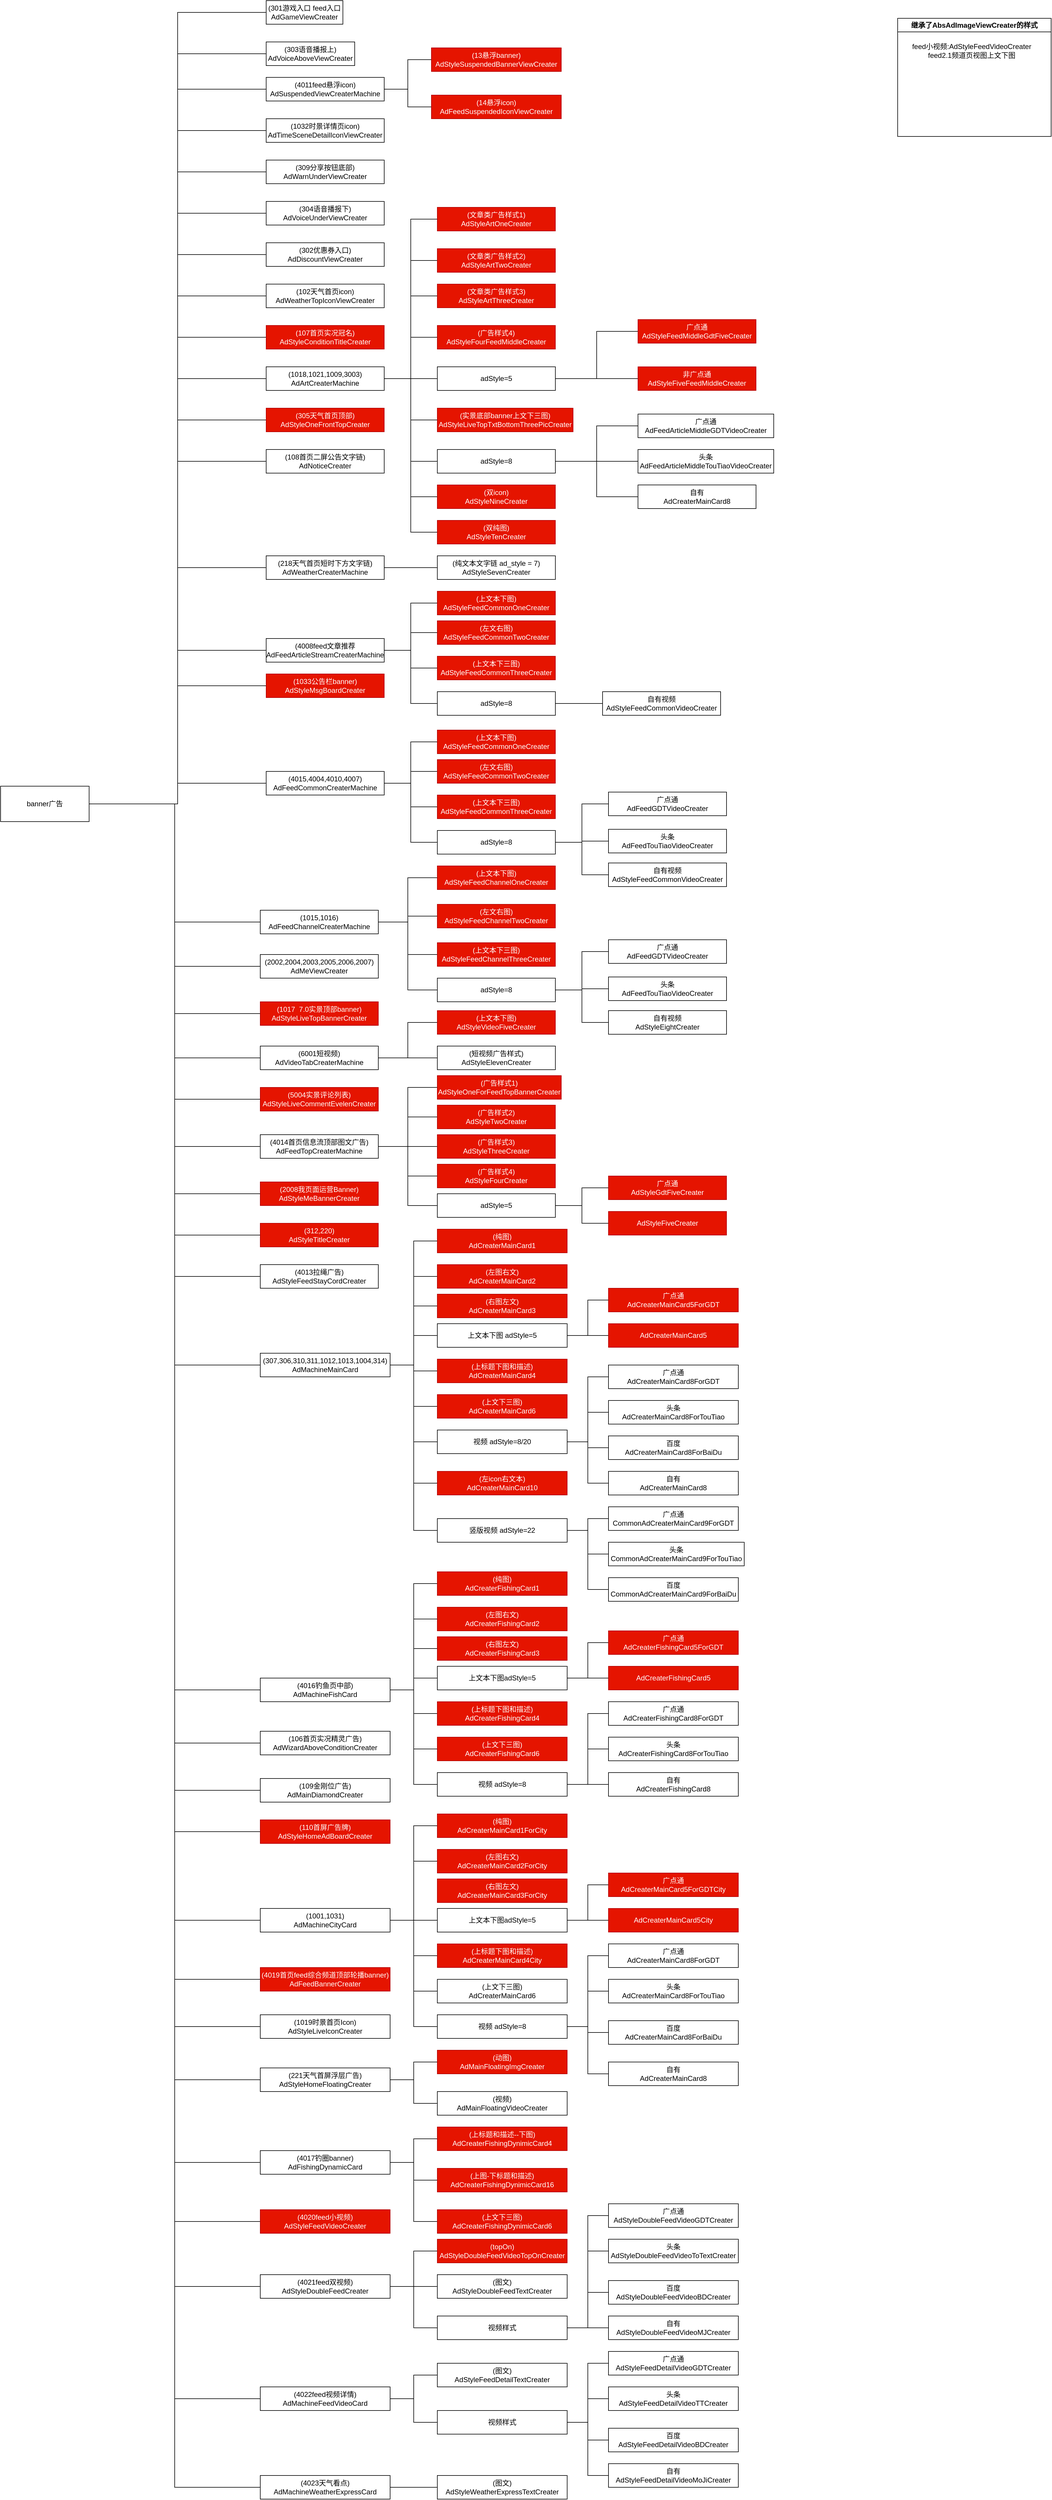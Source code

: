 <mxfile version="24.7.1" type="github">
  <diagram name="Page-1" id="10a91c8b-09ff-31b1-d368-03940ed4cc9e">
    <mxGraphModel dx="3485" dy="2090" grid="1" gridSize="10" guides="1" tooltips="1" connect="1" arrows="1" fold="1" page="1" pageScale="1" pageWidth="1100" pageHeight="850" background="none" math="0" shadow="0">
      <root>
        <mxCell id="0" />
        <mxCell id="1" parent="0" />
        <mxCell id="DYaqVIQ8ZScYYBNlhMp5-16" style="edgeStyle=elbowEdgeStyle;rounded=0;orthogonalLoop=1;jettySize=auto;html=1;startArrow=none;endArrow=none;" parent="1" source="DYaqVIQ8ZScYYBNlhMp5-5" target="DYaqVIQ8ZScYYBNlhMp5-9" edge="1">
          <mxGeometry relative="1" as="geometry" />
        </mxCell>
        <mxCell id="DYaqVIQ8ZScYYBNlhMp5-17" style="edgeStyle=elbowEdgeStyle;rounded=0;orthogonalLoop=1;jettySize=auto;html=1;startArrow=none;endArrow=none;entryX=0;entryY=0.5;entryDx=0;entryDy=0;" parent="1" source="DYaqVIQ8ZScYYBNlhMp5-5" target="DYaqVIQ8ZScYYBNlhMp5-13" edge="1">
          <mxGeometry relative="1" as="geometry" />
        </mxCell>
        <mxCell id="DYaqVIQ8ZScYYBNlhMp5-19" style="edgeStyle=elbowEdgeStyle;rounded=0;orthogonalLoop=1;jettySize=auto;html=1;startArrow=none;endArrow=none;" parent="1" source="DYaqVIQ8ZScYYBNlhMp5-5" target="DYaqVIQ8ZScYYBNlhMp5-18" edge="1">
          <mxGeometry relative="1" as="geometry" />
        </mxCell>
        <mxCell id="DYaqVIQ8ZScYYBNlhMp5-21" style="edgeStyle=elbowEdgeStyle;rounded=0;orthogonalLoop=1;jettySize=auto;html=1;startArrow=none;endArrow=none;" parent="1" source="DYaqVIQ8ZScYYBNlhMp5-5" target="DYaqVIQ8ZScYYBNlhMp5-20" edge="1">
          <mxGeometry relative="1" as="geometry" />
        </mxCell>
        <mxCell id="DYaqVIQ8ZScYYBNlhMp5-61" style="edgeStyle=elbowEdgeStyle;rounded=0;orthogonalLoop=1;jettySize=auto;html=1;startArrow=none;endArrow=none;entryX=0;entryY=0.5;entryDx=0;entryDy=0;" parent="1" source="DYaqVIQ8ZScYYBNlhMp5-5" target="DYaqVIQ8ZScYYBNlhMp5-22" edge="1">
          <mxGeometry relative="1" as="geometry" />
        </mxCell>
        <mxCell id="DYaqVIQ8ZScYYBNlhMp5-62" style="edgeStyle=elbowEdgeStyle;rounded=0;orthogonalLoop=1;jettySize=auto;html=1;startArrow=none;endArrow=none;" parent="1" source="DYaqVIQ8ZScYYBNlhMp5-5" target="DYaqVIQ8ZScYYBNlhMp5-23" edge="1">
          <mxGeometry relative="1" as="geometry" />
        </mxCell>
        <mxCell id="DYaqVIQ8ZScYYBNlhMp5-63" style="edgeStyle=elbowEdgeStyle;rounded=0;orthogonalLoop=1;jettySize=auto;html=1;startArrow=none;endArrow=none;entryX=0;entryY=0.5;entryDx=0;entryDy=0;" parent="1" source="DYaqVIQ8ZScYYBNlhMp5-5" target="DYaqVIQ8ZScYYBNlhMp5-24" edge="1">
          <mxGeometry relative="1" as="geometry" />
        </mxCell>
        <mxCell id="DYaqVIQ8ZScYYBNlhMp5-64" style="edgeStyle=elbowEdgeStyle;rounded=0;orthogonalLoop=1;jettySize=auto;html=1;startArrow=none;endArrow=none;entryX=0;entryY=0.5;entryDx=0;entryDy=0;" parent="1" source="DYaqVIQ8ZScYYBNlhMp5-5" target="DYaqVIQ8ZScYYBNlhMp5-25" edge="1">
          <mxGeometry relative="1" as="geometry" />
        </mxCell>
        <mxCell id="DYaqVIQ8ZScYYBNlhMp5-65" style="edgeStyle=elbowEdgeStyle;rounded=0;orthogonalLoop=1;jettySize=auto;html=1;startArrow=none;endArrow=none;entryX=0;entryY=0.5;entryDx=0;entryDy=0;" parent="1" source="DYaqVIQ8ZScYYBNlhMp5-5" target="DYaqVIQ8ZScYYBNlhMp5-26" edge="1">
          <mxGeometry relative="1" as="geometry" />
        </mxCell>
        <mxCell id="DYaqVIQ8ZScYYBNlhMp5-66" style="edgeStyle=elbowEdgeStyle;rounded=0;orthogonalLoop=1;jettySize=auto;html=1;startArrow=none;endArrow=none;entryX=0;entryY=0.5;entryDx=0;entryDy=0;" parent="1" source="DYaqVIQ8ZScYYBNlhMp5-5" target="DYaqVIQ8ZScYYBNlhMp5-27" edge="1">
          <mxGeometry relative="1" as="geometry" />
        </mxCell>
        <mxCell id="DYaqVIQ8ZScYYBNlhMp5-67" style="edgeStyle=elbowEdgeStyle;rounded=0;orthogonalLoop=1;jettySize=auto;html=1;startArrow=none;endArrow=none;entryX=0;entryY=0.5;entryDx=0;entryDy=0;" parent="1" source="DYaqVIQ8ZScYYBNlhMp5-5" target="DYaqVIQ8ZScYYBNlhMp5-28" edge="1">
          <mxGeometry relative="1" as="geometry" />
        </mxCell>
        <mxCell id="DYaqVIQ8ZScYYBNlhMp5-68" style="edgeStyle=elbowEdgeStyle;rounded=0;orthogonalLoop=1;jettySize=auto;html=1;startArrow=none;endArrow=none;entryX=0;entryY=0.5;entryDx=0;entryDy=0;" parent="1" source="DYaqVIQ8ZScYYBNlhMp5-5" target="DYaqVIQ8ZScYYBNlhMp5-29" edge="1">
          <mxGeometry relative="1" as="geometry" />
        </mxCell>
        <mxCell id="DYaqVIQ8ZScYYBNlhMp5-69" style="edgeStyle=elbowEdgeStyle;rounded=0;orthogonalLoop=1;jettySize=auto;html=1;startArrow=none;endArrow=none;" parent="1" source="DYaqVIQ8ZScYYBNlhMp5-5" target="DYaqVIQ8ZScYYBNlhMp5-30" edge="1">
          <mxGeometry relative="1" as="geometry" />
        </mxCell>
        <mxCell id="DYaqVIQ8ZScYYBNlhMp5-70" style="edgeStyle=elbowEdgeStyle;rounded=0;orthogonalLoop=1;jettySize=auto;html=1;startArrow=none;endArrow=none;entryX=0;entryY=0.5;entryDx=0;entryDy=0;" parent="1" source="DYaqVIQ8ZScYYBNlhMp5-5" target="DYaqVIQ8ZScYYBNlhMp5-31" edge="1">
          <mxGeometry relative="1" as="geometry" />
        </mxCell>
        <mxCell id="DYaqVIQ8ZScYYBNlhMp5-71" style="edgeStyle=elbowEdgeStyle;rounded=0;orthogonalLoop=1;jettySize=auto;html=1;startArrow=none;endArrow=none;" parent="1" source="DYaqVIQ8ZScYYBNlhMp5-5" target="DYaqVIQ8ZScYYBNlhMp5-32" edge="1">
          <mxGeometry relative="1" as="geometry" />
        </mxCell>
        <mxCell id="DYaqVIQ8ZScYYBNlhMp5-72" style="edgeStyle=elbowEdgeStyle;rounded=0;orthogonalLoop=1;jettySize=auto;html=1;startArrow=none;endArrow=none;entryX=0;entryY=0.5;entryDx=0;entryDy=0;" parent="1" source="DYaqVIQ8ZScYYBNlhMp5-5" target="DYaqVIQ8ZScYYBNlhMp5-33" edge="1">
          <mxGeometry relative="1" as="geometry" />
        </mxCell>
        <mxCell id="DYaqVIQ8ZScYYBNlhMp5-73" style="edgeStyle=elbowEdgeStyle;rounded=0;orthogonalLoop=1;jettySize=auto;html=1;startArrow=none;endArrow=none;" parent="1" source="DYaqVIQ8ZScYYBNlhMp5-5" target="DYaqVIQ8ZScYYBNlhMp5-34" edge="1">
          <mxGeometry relative="1" as="geometry" />
        </mxCell>
        <mxCell id="DYaqVIQ8ZScYYBNlhMp5-74" style="edgeStyle=elbowEdgeStyle;rounded=0;orthogonalLoop=1;jettySize=auto;html=1;startArrow=none;endArrow=none;entryX=0;entryY=0.5;entryDx=0;entryDy=0;" parent="1" source="DYaqVIQ8ZScYYBNlhMp5-5" target="DYaqVIQ8ZScYYBNlhMp5-35" edge="1">
          <mxGeometry relative="1" as="geometry" />
        </mxCell>
        <mxCell id="DYaqVIQ8ZScYYBNlhMp5-75" style="edgeStyle=elbowEdgeStyle;rounded=0;orthogonalLoop=1;jettySize=auto;html=1;startArrow=none;endArrow=none;" parent="1" source="DYaqVIQ8ZScYYBNlhMp5-5" target="DYaqVIQ8ZScYYBNlhMp5-36" edge="1">
          <mxGeometry relative="1" as="geometry" />
        </mxCell>
        <mxCell id="DYaqVIQ8ZScYYBNlhMp5-76" style="edgeStyle=elbowEdgeStyle;rounded=0;orthogonalLoop=1;jettySize=auto;html=1;startArrow=none;endArrow=none;" parent="1" source="DYaqVIQ8ZScYYBNlhMp5-5" target="DYaqVIQ8ZScYYBNlhMp5-37" edge="1">
          <mxGeometry relative="1" as="geometry" />
        </mxCell>
        <mxCell id="DYaqVIQ8ZScYYBNlhMp5-77" style="edgeStyle=elbowEdgeStyle;rounded=0;orthogonalLoop=1;jettySize=auto;html=1;startArrow=none;endArrow=none;" parent="1" source="DYaqVIQ8ZScYYBNlhMp5-5" target="DYaqVIQ8ZScYYBNlhMp5-38" edge="1">
          <mxGeometry relative="1" as="geometry" />
        </mxCell>
        <mxCell id="DYaqVIQ8ZScYYBNlhMp5-78" style="edgeStyle=elbowEdgeStyle;rounded=0;orthogonalLoop=1;jettySize=auto;html=1;startArrow=none;endArrow=none;" parent="1" source="DYaqVIQ8ZScYYBNlhMp5-5" target="DYaqVIQ8ZScYYBNlhMp5-39" edge="1">
          <mxGeometry relative="1" as="geometry" />
        </mxCell>
        <mxCell id="DYaqVIQ8ZScYYBNlhMp5-79" style="edgeStyle=elbowEdgeStyle;rounded=0;orthogonalLoop=1;jettySize=auto;html=1;startArrow=none;endArrow=none;" parent="1" source="DYaqVIQ8ZScYYBNlhMp5-5" target="DYaqVIQ8ZScYYBNlhMp5-40" edge="1">
          <mxGeometry relative="1" as="geometry" />
        </mxCell>
        <mxCell id="DYaqVIQ8ZScYYBNlhMp5-80" style="edgeStyle=elbowEdgeStyle;rounded=0;orthogonalLoop=1;jettySize=auto;html=1;startArrow=none;endArrow=none;" parent="1" source="DYaqVIQ8ZScYYBNlhMp5-5" target="DYaqVIQ8ZScYYBNlhMp5-41" edge="1">
          <mxGeometry relative="1" as="geometry" />
        </mxCell>
        <mxCell id="DYaqVIQ8ZScYYBNlhMp5-81" style="edgeStyle=elbowEdgeStyle;rounded=0;orthogonalLoop=1;jettySize=auto;html=1;startArrow=none;endArrow=none;entryX=0;entryY=0.5;entryDx=0;entryDy=0;" parent="1" source="DYaqVIQ8ZScYYBNlhMp5-5" target="DYaqVIQ8ZScYYBNlhMp5-42" edge="1">
          <mxGeometry relative="1" as="geometry" />
        </mxCell>
        <mxCell id="DYaqVIQ8ZScYYBNlhMp5-82" style="edgeStyle=elbowEdgeStyle;rounded=0;orthogonalLoop=1;jettySize=auto;html=1;startArrow=none;endArrow=none;" parent="1" source="DYaqVIQ8ZScYYBNlhMp5-5" target="DYaqVIQ8ZScYYBNlhMp5-43" edge="1">
          <mxGeometry relative="1" as="geometry" />
        </mxCell>
        <mxCell id="DYaqVIQ8ZScYYBNlhMp5-83" style="edgeStyle=elbowEdgeStyle;rounded=0;orthogonalLoop=1;jettySize=auto;html=1;startArrow=none;endArrow=none;entryX=0;entryY=0.5;entryDx=0;entryDy=0;" parent="1" source="DYaqVIQ8ZScYYBNlhMp5-5" target="DYaqVIQ8ZScYYBNlhMp5-44" edge="1">
          <mxGeometry relative="1" as="geometry" />
        </mxCell>
        <mxCell id="DYaqVIQ8ZScYYBNlhMp5-84" style="edgeStyle=elbowEdgeStyle;rounded=0;orthogonalLoop=1;jettySize=auto;html=1;startArrow=none;endArrow=none;entryX=0;entryY=0.5;entryDx=0;entryDy=0;" parent="1" source="DYaqVIQ8ZScYYBNlhMp5-5" target="DYaqVIQ8ZScYYBNlhMp5-45" edge="1">
          <mxGeometry relative="1" as="geometry" />
        </mxCell>
        <mxCell id="DYaqVIQ8ZScYYBNlhMp5-85" style="edgeStyle=elbowEdgeStyle;rounded=0;orthogonalLoop=1;jettySize=auto;html=1;startArrow=none;endArrow=none;" parent="1" source="DYaqVIQ8ZScYYBNlhMp5-5" target="DYaqVIQ8ZScYYBNlhMp5-46" edge="1">
          <mxGeometry relative="1" as="geometry" />
        </mxCell>
        <mxCell id="DYaqVIQ8ZScYYBNlhMp5-86" style="edgeStyle=elbowEdgeStyle;rounded=0;orthogonalLoop=1;jettySize=auto;html=1;startArrow=none;endArrow=none;entryX=0;entryY=0.5;entryDx=0;entryDy=0;" parent="1" source="DYaqVIQ8ZScYYBNlhMp5-5" target="DYaqVIQ8ZScYYBNlhMp5-47" edge="1">
          <mxGeometry relative="1" as="geometry" />
        </mxCell>
        <mxCell id="DYaqVIQ8ZScYYBNlhMp5-87" style="edgeStyle=elbowEdgeStyle;rounded=0;orthogonalLoop=1;jettySize=auto;html=1;startArrow=none;endArrow=none;entryX=0;entryY=0.5;entryDx=0;entryDy=0;" parent="1" source="DYaqVIQ8ZScYYBNlhMp5-5" target="DYaqVIQ8ZScYYBNlhMp5-48" edge="1">
          <mxGeometry relative="1" as="geometry" />
        </mxCell>
        <mxCell id="DYaqVIQ8ZScYYBNlhMp5-88" style="edgeStyle=elbowEdgeStyle;rounded=0;orthogonalLoop=1;jettySize=auto;html=1;startArrow=none;endArrow=none;" parent="1" source="DYaqVIQ8ZScYYBNlhMp5-5" target="DYaqVIQ8ZScYYBNlhMp5-50" edge="1">
          <mxGeometry relative="1" as="geometry" />
        </mxCell>
        <mxCell id="DYaqVIQ8ZScYYBNlhMp5-89" style="edgeStyle=elbowEdgeStyle;rounded=0;orthogonalLoop=1;jettySize=auto;html=1;startArrow=none;endArrow=none;entryX=0;entryY=0.5;entryDx=0;entryDy=0;" parent="1" source="DYaqVIQ8ZScYYBNlhMp5-5" target="DYaqVIQ8ZScYYBNlhMp5-51" edge="1">
          <mxGeometry relative="1" as="geometry" />
        </mxCell>
        <mxCell id="DYaqVIQ8ZScYYBNlhMp5-90" style="edgeStyle=elbowEdgeStyle;rounded=0;orthogonalLoop=1;jettySize=auto;html=1;startArrow=none;endArrow=none;entryX=0;entryY=0.5;entryDx=0;entryDy=0;" parent="1" source="DYaqVIQ8ZScYYBNlhMp5-5" target="DYaqVIQ8ZScYYBNlhMp5-52" edge="1">
          <mxGeometry relative="1" as="geometry" />
        </mxCell>
        <mxCell id="DYaqVIQ8ZScYYBNlhMp5-91" style="edgeStyle=elbowEdgeStyle;rounded=0;orthogonalLoop=1;jettySize=auto;html=1;startArrow=none;endArrow=none;entryX=0;entryY=0.5;entryDx=0;entryDy=0;" parent="1" source="DYaqVIQ8ZScYYBNlhMp5-5" target="DYaqVIQ8ZScYYBNlhMp5-49" edge="1">
          <mxGeometry relative="1" as="geometry" />
        </mxCell>
        <mxCell id="DYaqVIQ8ZScYYBNlhMp5-92" style="edgeStyle=elbowEdgeStyle;rounded=0;orthogonalLoop=1;jettySize=auto;html=1;startArrow=none;endArrow=none;entryX=0;entryY=0.5;entryDx=0;entryDy=0;" parent="1" source="DYaqVIQ8ZScYYBNlhMp5-5" target="DYaqVIQ8ZScYYBNlhMp5-53" edge="1">
          <mxGeometry relative="1" as="geometry" />
        </mxCell>
        <mxCell id="DYaqVIQ8ZScYYBNlhMp5-93" style="edgeStyle=elbowEdgeStyle;rounded=0;orthogonalLoop=1;jettySize=auto;html=1;startArrow=none;endArrow=none;entryX=0;entryY=0.5;entryDx=0;entryDy=0;" parent="1" source="DYaqVIQ8ZScYYBNlhMp5-5" target="DYaqVIQ8ZScYYBNlhMp5-54" edge="1">
          <mxGeometry relative="1" as="geometry">
            <mxPoint x="-140" y="2410" as="targetPoint" />
          </mxGeometry>
        </mxCell>
        <mxCell id="DYaqVIQ8ZScYYBNlhMp5-94" style="edgeStyle=elbowEdgeStyle;rounded=0;orthogonalLoop=1;jettySize=auto;html=1;startArrow=none;endArrow=none;entryX=0;entryY=0.5;entryDx=0;entryDy=0;" parent="1" source="DYaqVIQ8ZScYYBNlhMp5-5" target="DYaqVIQ8ZScYYBNlhMp5-55" edge="1">
          <mxGeometry relative="1" as="geometry" />
        </mxCell>
        <mxCell id="DYaqVIQ8ZScYYBNlhMp5-95" style="edgeStyle=elbowEdgeStyle;rounded=0;orthogonalLoop=1;jettySize=auto;html=1;startArrow=none;endArrow=none;entryX=0;entryY=0.5;entryDx=0;entryDy=0;" parent="1" source="DYaqVIQ8ZScYYBNlhMp5-5" target="DYaqVIQ8ZScYYBNlhMp5-56" edge="1">
          <mxGeometry relative="1" as="geometry">
            <mxPoint x="-230" y="2958" as="targetPoint" />
          </mxGeometry>
        </mxCell>
        <mxCell id="DYaqVIQ8ZScYYBNlhMp5-5" value="banner广告" style="whiteSpace=wrap;html=1;align=center;verticalAlign=middle;treeFolding=1;treeMoving=1;newEdgeStyle={&quot;edgeStyle&quot;:&quot;elbowEdgeStyle&quot;,&quot;startArrow&quot;:&quot;none&quot;,&quot;endArrow&quot;:&quot;none&quot;};" parent="1" vertex="1">
          <mxGeometry x="-590" y="1120" width="150" height="60" as="geometry" />
        </mxCell>
        <mxCell id="DYaqVIQ8ZScYYBNlhMp5-9" value="&lt;div&gt;&lt;span style=&quot;background-color: initial;&quot;&gt;(301游戏入口 feed入口&lt;/span&gt;&lt;span style=&quot;background-color: initial;&quot;&gt;AdGameViewCreater&lt;/span&gt;&lt;br&gt;&lt;/div&gt;" style="whiteSpace=wrap;html=1;align=center;verticalAlign=middle;treeFolding=1;treeMoving=1;newEdgeStyle={&quot;edgeStyle&quot;:&quot;elbowEdgeStyle&quot;,&quot;startArrow&quot;:&quot;none&quot;,&quot;endArrow&quot;:&quot;none&quot;};" parent="1" vertex="1">
          <mxGeometry x="-140" y="-210" width="130" height="40" as="geometry" />
        </mxCell>
        <mxCell id="DYaqVIQ8ZScYYBNlhMp5-13" value="&lt;div&gt;(303&lt;span style=&quot;background-color: initial;&quot;&gt;语音播报上)&lt;/span&gt;&lt;/div&gt;AdVoiceAboveViewCreater" style="whiteSpace=wrap;html=1;align=center;verticalAlign=middle;treeFolding=1;treeMoving=1;newEdgeStyle={&quot;edgeStyle&quot;:&quot;elbowEdgeStyle&quot;,&quot;startArrow&quot;:&quot;none&quot;,&quot;endArrow&quot;:&quot;none&quot;};" parent="1" vertex="1">
          <mxGeometry x="-140" y="-140" width="150" height="40" as="geometry" />
        </mxCell>
        <mxCell id="G_2Q7d8G3R7fMCKb-q9A-2" style="edgeStyle=elbowEdgeStyle;rounded=0;orthogonalLoop=1;jettySize=auto;html=1;startArrow=none;endArrow=none;" parent="1" source="DYaqVIQ8ZScYYBNlhMp5-18" target="G_2Q7d8G3R7fMCKb-q9A-1" edge="1">
          <mxGeometry relative="1" as="geometry" />
        </mxCell>
        <mxCell id="G_2Q7d8G3R7fMCKb-q9A-4" style="edgeStyle=elbowEdgeStyle;rounded=0;orthogonalLoop=1;jettySize=auto;html=1;startArrow=none;endArrow=none;entryX=0;entryY=0.5;entryDx=0;entryDy=0;" parent="1" source="DYaqVIQ8ZScYYBNlhMp5-18" target="G_2Q7d8G3R7fMCKb-q9A-3" edge="1">
          <mxGeometry relative="1" as="geometry" />
        </mxCell>
        <mxCell id="DYaqVIQ8ZScYYBNlhMp5-18" value="&lt;div&gt;(4011feed悬浮icon&lt;span style=&quot;background-color: initial;&quot;&gt;)&lt;/span&gt;&lt;/div&gt;&lt;div&gt;&lt;span style=&quot;background-color: initial;&quot;&gt;AdSuspendedViewCreaterMachine&lt;br&gt;&lt;/span&gt;&lt;/div&gt;" style="whiteSpace=wrap;html=1;align=center;verticalAlign=middle;treeFolding=1;treeMoving=1;newEdgeStyle={&quot;edgeStyle&quot;:&quot;elbowEdgeStyle&quot;,&quot;startArrow&quot;:&quot;none&quot;,&quot;endArrow&quot;:&quot;none&quot;};" parent="1" vertex="1">
          <mxGeometry x="-140" y="-80" width="200" height="40" as="geometry" />
        </mxCell>
        <mxCell id="DYaqVIQ8ZScYYBNlhMp5-20" value="&lt;div&gt;(1032&lt;span style=&quot;background-color: initial;&quot;&gt;时景详情页icon)&lt;/span&gt;&lt;/div&gt;&lt;div&gt;&lt;span style=&quot;background-color: initial;&quot;&gt;AdTimeSceneDetailIconViewCreater&lt;br&gt;&lt;/span&gt;&lt;/div&gt;" style="whiteSpace=wrap;html=1;align=center;verticalAlign=middle;treeFolding=1;treeMoving=1;newEdgeStyle={&quot;edgeStyle&quot;:&quot;elbowEdgeStyle&quot;,&quot;startArrow&quot;:&quot;none&quot;,&quot;endArrow&quot;:&quot;none&quot;};" parent="1" vertex="1">
          <mxGeometry x="-140" y="-10" width="200" height="40" as="geometry" />
        </mxCell>
        <mxCell id="DYaqVIQ8ZScYYBNlhMp5-22" value="&lt;div&gt;(309分享按钮底部&lt;span style=&quot;background-color: initial;&quot;&gt;)&lt;/span&gt;&lt;/div&gt;&lt;div&gt;&lt;span style=&quot;background-color: initial;&quot;&gt;AdWarnUnderViewCreater&lt;br&gt;&lt;/span&gt;&lt;/div&gt;" style="whiteSpace=wrap;html=1;align=center;verticalAlign=middle;treeFolding=1;treeMoving=1;newEdgeStyle={&quot;edgeStyle&quot;:&quot;elbowEdgeStyle&quot;,&quot;startArrow&quot;:&quot;none&quot;,&quot;endArrow&quot;:&quot;none&quot;};" parent="1" vertex="1">
          <mxGeometry x="-140" y="60" width="200" height="40" as="geometry" />
        </mxCell>
        <mxCell id="DYaqVIQ8ZScYYBNlhMp5-23" value="&lt;div&gt;(304语音播报下&lt;span style=&quot;background-color: initial;&quot;&gt;)&lt;/span&gt;&lt;/div&gt;&lt;div&gt;&lt;span style=&quot;background-color: initial;&quot;&gt;AdVoiceUnderViewCreater&lt;br&gt;&lt;/span&gt;&lt;/div&gt;" style="whiteSpace=wrap;html=1;align=center;verticalAlign=middle;treeFolding=1;treeMoving=1;newEdgeStyle={&quot;edgeStyle&quot;:&quot;elbowEdgeStyle&quot;,&quot;startArrow&quot;:&quot;none&quot;,&quot;endArrow&quot;:&quot;none&quot;};" parent="1" vertex="1">
          <mxGeometry x="-140" y="130" width="200" height="40" as="geometry" />
        </mxCell>
        <mxCell id="DYaqVIQ8ZScYYBNlhMp5-24" value="&lt;div&gt;(302优惠券入口&lt;span style=&quot;background-color: initial;&quot;&gt;)&lt;/span&gt;&lt;/div&gt;&lt;div&gt;&lt;span style=&quot;background-color: initial;&quot;&gt;AdDiscountViewCreater&lt;br&gt;&lt;/span&gt;&lt;/div&gt;" style="whiteSpace=wrap;html=1;align=center;verticalAlign=middle;treeFolding=1;treeMoving=1;newEdgeStyle={&quot;edgeStyle&quot;:&quot;elbowEdgeStyle&quot;,&quot;startArrow&quot;:&quot;none&quot;,&quot;endArrow&quot;:&quot;none&quot;};" parent="1" vertex="1">
          <mxGeometry x="-140" y="200" width="200" height="40" as="geometry" />
        </mxCell>
        <mxCell id="DYaqVIQ8ZScYYBNlhMp5-25" value="&lt;div&gt;(102&lt;span style=&quot;background-color: initial;&quot;&gt;天气首页icon)&lt;/span&gt;&lt;/div&gt;&lt;div&gt;&lt;span style=&quot;background-color: initial;&quot;&gt;AdWeatherTopIconViewCreater&lt;br&gt;&lt;/span&gt;&lt;/div&gt;" style="whiteSpace=wrap;html=1;align=center;verticalAlign=middle;treeFolding=1;treeMoving=1;newEdgeStyle={&quot;edgeStyle&quot;:&quot;elbowEdgeStyle&quot;,&quot;startArrow&quot;:&quot;none&quot;,&quot;endArrow&quot;:&quot;none&quot;};" parent="1" vertex="1">
          <mxGeometry x="-140" y="270" width="200" height="40" as="geometry" />
        </mxCell>
        <mxCell id="DYaqVIQ8ZScYYBNlhMp5-26" value="&lt;div&gt;(107首页实况冠名&lt;span style=&quot;background-color: initial;&quot;&gt;)&lt;/span&gt;&lt;/div&gt;&lt;div&gt;&lt;span style=&quot;background-color: initial;&quot;&gt;AdStyleConditionTitleCreater&lt;br&gt;&lt;/span&gt;&lt;/div&gt;" style="whiteSpace=wrap;html=1;align=center;verticalAlign=middle;treeFolding=1;treeMoving=1;newEdgeStyle={&quot;edgeStyle&quot;:&quot;elbowEdgeStyle&quot;,&quot;startArrow&quot;:&quot;none&quot;,&quot;endArrow&quot;:&quot;none&quot;};fillColor=#e51400;fontColor=#ffffff;strokeColor=#B20000;" parent="1" vertex="1">
          <mxGeometry x="-140" y="340" width="200" height="40" as="geometry" />
        </mxCell>
        <mxCell id="G_2Q7d8G3R7fMCKb-q9A-6" style="edgeStyle=elbowEdgeStyle;rounded=0;orthogonalLoop=1;jettySize=auto;html=1;startArrow=none;endArrow=none;" parent="1" source="DYaqVIQ8ZScYYBNlhMp5-27" target="G_2Q7d8G3R7fMCKb-q9A-5" edge="1">
          <mxGeometry relative="1" as="geometry" />
        </mxCell>
        <mxCell id="G_2Q7d8G3R7fMCKb-q9A-26" style="edgeStyle=elbowEdgeStyle;rounded=0;orthogonalLoop=1;jettySize=auto;html=1;startArrow=none;endArrow=none;entryX=0;entryY=0.5;entryDx=0;entryDy=0;" parent="1" source="DYaqVIQ8ZScYYBNlhMp5-27" target="G_2Q7d8G3R7fMCKb-q9A-7" edge="1">
          <mxGeometry relative="1" as="geometry" />
        </mxCell>
        <mxCell id="G_2Q7d8G3R7fMCKb-q9A-27" style="edgeStyle=elbowEdgeStyle;rounded=0;orthogonalLoop=1;jettySize=auto;html=1;startArrow=none;endArrow=none;entryX=0;entryY=0.5;entryDx=0;entryDy=0;" parent="1" source="DYaqVIQ8ZScYYBNlhMp5-27" target="G_2Q7d8G3R7fMCKb-q9A-8" edge="1">
          <mxGeometry relative="1" as="geometry" />
        </mxCell>
        <mxCell id="G_2Q7d8G3R7fMCKb-q9A-28" style="edgeStyle=elbowEdgeStyle;rounded=0;orthogonalLoop=1;jettySize=auto;html=1;startArrow=none;endArrow=none;entryX=0;entryY=0.5;entryDx=0;entryDy=0;" parent="1" source="DYaqVIQ8ZScYYBNlhMp5-27" target="G_2Q7d8G3R7fMCKb-q9A-9" edge="1">
          <mxGeometry relative="1" as="geometry" />
        </mxCell>
        <mxCell id="G_2Q7d8G3R7fMCKb-q9A-29" style="edgeStyle=elbowEdgeStyle;rounded=0;orthogonalLoop=1;jettySize=auto;html=1;startArrow=none;endArrow=none;entryX=0;entryY=0.5;entryDx=0;entryDy=0;" parent="1" source="DYaqVIQ8ZScYYBNlhMp5-27" target="G_2Q7d8G3R7fMCKb-q9A-10" edge="1">
          <mxGeometry relative="1" as="geometry" />
        </mxCell>
        <mxCell id="G_2Q7d8G3R7fMCKb-q9A-30" style="edgeStyle=elbowEdgeStyle;rounded=0;orthogonalLoop=1;jettySize=auto;html=1;startArrow=none;endArrow=none;entryX=0;entryY=0.5;entryDx=0;entryDy=0;" parent="1" source="DYaqVIQ8ZScYYBNlhMp5-27" target="G_2Q7d8G3R7fMCKb-q9A-11" edge="1">
          <mxGeometry relative="1" as="geometry" />
        </mxCell>
        <mxCell id="G_2Q7d8G3R7fMCKb-q9A-31" style="edgeStyle=elbowEdgeStyle;rounded=0;orthogonalLoop=1;jettySize=auto;html=1;startArrow=none;endArrow=none;entryX=0;entryY=0.5;entryDx=0;entryDy=0;" parent="1" source="DYaqVIQ8ZScYYBNlhMp5-27" target="G_2Q7d8G3R7fMCKb-q9A-12" edge="1">
          <mxGeometry relative="1" as="geometry" />
        </mxCell>
        <mxCell id="G_2Q7d8G3R7fMCKb-q9A-32" style="edgeStyle=elbowEdgeStyle;rounded=0;orthogonalLoop=1;jettySize=auto;html=1;startArrow=none;endArrow=none;" parent="1" source="DYaqVIQ8ZScYYBNlhMp5-27" target="G_2Q7d8G3R7fMCKb-q9A-13" edge="1">
          <mxGeometry relative="1" as="geometry" />
        </mxCell>
        <mxCell id="G_2Q7d8G3R7fMCKb-q9A-33" style="edgeStyle=elbowEdgeStyle;rounded=0;orthogonalLoop=1;jettySize=auto;html=1;startArrow=none;endArrow=none;" parent="1" source="DYaqVIQ8ZScYYBNlhMp5-27" target="G_2Q7d8G3R7fMCKb-q9A-14" edge="1">
          <mxGeometry relative="1" as="geometry" />
        </mxCell>
        <mxCell id="DYaqVIQ8ZScYYBNlhMp5-27" value="&lt;div&gt;(&lt;span style=&quot;background-color: initial;&quot;&gt;1018,1021,1009,3003)&lt;/span&gt;&lt;/div&gt;&lt;div&gt;&lt;span style=&quot;background-color: initial;&quot;&gt;AdArtCreaterMachine&lt;br&gt;&lt;/span&gt;&lt;/div&gt;" style="whiteSpace=wrap;html=1;align=center;verticalAlign=middle;treeFolding=1;treeMoving=1;newEdgeStyle={&quot;edgeStyle&quot;:&quot;elbowEdgeStyle&quot;,&quot;startArrow&quot;:&quot;none&quot;,&quot;endArrow&quot;:&quot;none&quot;};" parent="1" vertex="1">
          <mxGeometry x="-140" y="410" width="200" height="40" as="geometry" />
        </mxCell>
        <mxCell id="DYaqVIQ8ZScYYBNlhMp5-28" value="&lt;div&gt;(305天气首页顶部&lt;span style=&quot;background-color: initial;&quot;&gt;)&lt;/span&gt;&lt;/div&gt;&lt;div&gt;&lt;span style=&quot;background-color: initial;&quot;&gt;AdStyleOneFrontTopCreater&lt;br&gt;&lt;/span&gt;&lt;/div&gt;" style="whiteSpace=wrap;html=1;align=center;verticalAlign=middle;treeFolding=1;treeMoving=1;newEdgeStyle={&quot;edgeStyle&quot;:&quot;elbowEdgeStyle&quot;,&quot;startArrow&quot;:&quot;none&quot;,&quot;endArrow&quot;:&quot;none&quot;};fillColor=#e51400;fontColor=#ffffff;strokeColor=#B20000;" parent="1" vertex="1">
          <mxGeometry x="-140" y="480" width="200" height="40" as="geometry" />
        </mxCell>
        <mxCell id="DYaqVIQ8ZScYYBNlhMp5-29" value="&lt;div&gt;(108&lt;span style=&quot;background-color: initial;&quot;&gt;首页二屏公告文字链)&lt;/span&gt;&lt;/div&gt;&lt;div&gt;&lt;span style=&quot;background-color: initial;&quot;&gt;AdNoticeCreater&lt;br&gt;&lt;/span&gt;&lt;/div&gt;" style="whiteSpace=wrap;html=1;align=center;verticalAlign=middle;treeFolding=1;treeMoving=1;newEdgeStyle={&quot;edgeStyle&quot;:&quot;elbowEdgeStyle&quot;,&quot;startArrow&quot;:&quot;none&quot;,&quot;endArrow&quot;:&quot;none&quot;};" parent="1" vertex="1">
          <mxGeometry x="-140" y="550" width="200" height="40" as="geometry" />
        </mxCell>
        <mxCell id="G_2Q7d8G3R7fMCKb-q9A-35" value="" style="edgeStyle=elbowEdgeStyle;rounded=0;orthogonalLoop=1;jettySize=auto;html=1;elbow=horizontal;startArrow=none;endArrow=none;" parent="1" source="DYaqVIQ8ZScYYBNlhMp5-30" target="G_2Q7d8G3R7fMCKb-q9A-34" edge="1">
          <mxGeometry relative="1" as="geometry" />
        </mxCell>
        <mxCell id="DYaqVIQ8ZScYYBNlhMp5-30" value="&lt;div&gt;(218&lt;span style=&quot;background-color: initial;&quot;&gt;天气首页短时下方文字链)&lt;/span&gt;&lt;/div&gt;&lt;div&gt;&lt;span style=&quot;background-color: initial;&quot;&gt;AdWeatherCreaterMachine&lt;br&gt;&lt;/span&gt;&lt;/div&gt;" style="whiteSpace=wrap;html=1;align=center;verticalAlign=middle;treeFolding=1;treeMoving=1;newEdgeStyle={&quot;edgeStyle&quot;:&quot;elbowEdgeStyle&quot;,&quot;startArrow&quot;:&quot;none&quot;,&quot;endArrow&quot;:&quot;none&quot;};" parent="1" vertex="1">
          <mxGeometry x="-140" y="730" width="200" height="40" as="geometry" />
        </mxCell>
        <mxCell id="G_2Q7d8G3R7fMCKb-q9A-37" value="" style="edgeStyle=elbowEdgeStyle;rounded=0;orthogonalLoop=1;jettySize=auto;html=1;elbow=horizontal;startArrow=none;endArrow=none;" parent="1" source="DYaqVIQ8ZScYYBNlhMp5-31" target="G_2Q7d8G3R7fMCKb-q9A-36" edge="1">
          <mxGeometry relative="1" as="geometry" />
        </mxCell>
        <mxCell id="G_2Q7d8G3R7fMCKb-q9A-39" value="" style="edgeStyle=elbowEdgeStyle;rounded=0;orthogonalLoop=1;jettySize=auto;html=1;elbow=horizontal;startArrow=none;endArrow=none;" parent="1" source="DYaqVIQ8ZScYYBNlhMp5-31" target="G_2Q7d8G3R7fMCKb-q9A-38" edge="1">
          <mxGeometry relative="1" as="geometry" />
        </mxCell>
        <mxCell id="G_2Q7d8G3R7fMCKb-q9A-40" value="" style="edgeStyle=elbowEdgeStyle;rounded=0;orthogonalLoop=1;jettySize=auto;html=1;elbow=horizontal;startArrow=none;endArrow=none;" parent="1" source="DYaqVIQ8ZScYYBNlhMp5-31" target="G_2Q7d8G3R7fMCKb-q9A-38" edge="1">
          <mxGeometry relative="1" as="geometry" />
        </mxCell>
        <mxCell id="G_2Q7d8G3R7fMCKb-q9A-41" value="" style="edgeStyle=elbowEdgeStyle;rounded=0;orthogonalLoop=1;jettySize=auto;html=1;elbow=horizontal;startArrow=none;endArrow=none;" parent="1" source="DYaqVIQ8ZScYYBNlhMp5-31" target="G_2Q7d8G3R7fMCKb-q9A-38" edge="1">
          <mxGeometry relative="1" as="geometry" />
        </mxCell>
        <mxCell id="G_2Q7d8G3R7fMCKb-q9A-42" value="" style="edgeStyle=elbowEdgeStyle;rounded=0;orthogonalLoop=1;jettySize=auto;html=1;elbow=horizontal;startArrow=none;endArrow=none;" parent="1" source="DYaqVIQ8ZScYYBNlhMp5-31" target="G_2Q7d8G3R7fMCKb-q9A-38" edge="1">
          <mxGeometry relative="1" as="geometry" />
        </mxCell>
        <mxCell id="G_2Q7d8G3R7fMCKb-q9A-44" value="" style="edgeStyle=elbowEdgeStyle;rounded=0;orthogonalLoop=1;jettySize=auto;html=1;elbow=horizontal;startArrow=none;endArrow=none;" parent="1" source="DYaqVIQ8ZScYYBNlhMp5-31" target="G_2Q7d8G3R7fMCKb-q9A-43" edge="1">
          <mxGeometry relative="1" as="geometry" />
        </mxCell>
        <mxCell id="G_2Q7d8G3R7fMCKb-q9A-45" value="" style="edgeStyle=elbowEdgeStyle;rounded=0;orthogonalLoop=1;jettySize=auto;html=1;elbow=horizontal;startArrow=none;endArrow=none;" parent="1" source="DYaqVIQ8ZScYYBNlhMp5-31" target="G_2Q7d8G3R7fMCKb-q9A-43" edge="1">
          <mxGeometry relative="1" as="geometry" />
        </mxCell>
        <mxCell id="G_2Q7d8G3R7fMCKb-q9A-47" style="edgeStyle=elbowEdgeStyle;rounded=0;orthogonalLoop=1;jettySize=auto;html=1;startArrow=none;endArrow=none;" parent="1" source="DYaqVIQ8ZScYYBNlhMp5-31" target="G_2Q7d8G3R7fMCKb-q9A-46" edge="1">
          <mxGeometry relative="1" as="geometry" />
        </mxCell>
        <mxCell id="DYaqVIQ8ZScYYBNlhMp5-31" value="&lt;div&gt;(4008&lt;span style=&quot;background-color: initial;&quot;&gt;feed文章推荐&lt;/span&gt;&lt;/div&gt;&lt;div&gt;&lt;span style=&quot;background-color: initial;&quot;&gt;AdFeedArticleStreamCreaterMachine&lt;br&gt;&lt;/span&gt;&lt;/div&gt;" style="whiteSpace=wrap;html=1;align=center;verticalAlign=middle;treeFolding=1;treeMoving=1;newEdgeStyle={&quot;edgeStyle&quot;:&quot;elbowEdgeStyle&quot;,&quot;startArrow&quot;:&quot;none&quot;,&quot;endArrow&quot;:&quot;none&quot;};" parent="1" vertex="1">
          <mxGeometry x="-140" y="870" width="200" height="40" as="geometry" />
        </mxCell>
        <mxCell id="DYaqVIQ8ZScYYBNlhMp5-32" value="&lt;div&gt;(1033&lt;span style=&quot;background-color: initial;&quot;&gt;公告栏banner)&lt;/span&gt;&lt;/div&gt;&lt;div&gt;&lt;span style=&quot;background-color: initial;&quot;&gt;AdStyleMsgBoardCreater&lt;br&gt;&lt;/span&gt;&lt;/div&gt;" style="whiteSpace=wrap;html=1;align=center;verticalAlign=middle;treeFolding=1;treeMoving=1;newEdgeStyle={&quot;edgeStyle&quot;:&quot;elbowEdgeStyle&quot;,&quot;startArrow&quot;:&quot;none&quot;,&quot;endArrow&quot;:&quot;none&quot;};fillColor=#e51400;fontColor=#ffffff;strokeColor=#B20000;" parent="1" vertex="1">
          <mxGeometry x="-140" y="930" width="200" height="40" as="geometry" />
        </mxCell>
        <mxCell id="G_2Q7d8G3R7fMCKb-q9A-56" value="" style="edgeStyle=elbowEdgeStyle;rounded=0;orthogonalLoop=1;jettySize=auto;html=1;elbow=horizontal;startArrow=none;endArrow=none;" parent="1" source="DYaqVIQ8ZScYYBNlhMp5-33" target="G_2Q7d8G3R7fMCKb-q9A-51" edge="1">
          <mxGeometry relative="1" as="geometry" />
        </mxCell>
        <mxCell id="G_2Q7d8G3R7fMCKb-q9A-57" style="edgeStyle=elbowEdgeStyle;rounded=0;orthogonalLoop=1;jettySize=auto;html=1;startArrow=none;endArrow=none;entryX=0;entryY=0.5;entryDx=0;entryDy=0;" parent="1" source="DYaqVIQ8ZScYYBNlhMp5-33" target="G_2Q7d8G3R7fMCKb-q9A-50" edge="1">
          <mxGeometry relative="1" as="geometry" />
        </mxCell>
        <mxCell id="G_2Q7d8G3R7fMCKb-q9A-58" style="edgeStyle=elbowEdgeStyle;rounded=0;orthogonalLoop=1;jettySize=auto;html=1;startArrow=none;endArrow=none;entryX=0;entryY=0.5;entryDx=0;entryDy=0;" parent="1" source="DYaqVIQ8ZScYYBNlhMp5-33" target="G_2Q7d8G3R7fMCKb-q9A-52" edge="1">
          <mxGeometry relative="1" as="geometry" />
        </mxCell>
        <mxCell id="G_2Q7d8G3R7fMCKb-q9A-59" style="edgeStyle=elbowEdgeStyle;rounded=0;orthogonalLoop=1;jettySize=auto;html=1;startArrow=none;endArrow=none;entryX=0;entryY=0.5;entryDx=0;entryDy=0;" parent="1" source="DYaqVIQ8ZScYYBNlhMp5-33" target="G_2Q7d8G3R7fMCKb-q9A-54" edge="1">
          <mxGeometry relative="1" as="geometry" />
        </mxCell>
        <mxCell id="DYaqVIQ8ZScYYBNlhMp5-33" value="&lt;div&gt;(4015,4004,4010,4007&lt;span style=&quot;background-color: initial;&quot;&gt;)&lt;/span&gt;&lt;/div&gt;&lt;div&gt;&lt;span style=&quot;background-color: initial;&quot;&gt;AdFeedCommonCreaterMachine&lt;br&gt;&lt;/span&gt;&lt;/div&gt;" style="whiteSpace=wrap;html=1;align=center;verticalAlign=middle;treeFolding=1;treeMoving=1;newEdgeStyle={&quot;edgeStyle&quot;:&quot;elbowEdgeStyle&quot;,&quot;startArrow&quot;:&quot;none&quot;,&quot;endArrow&quot;:&quot;none&quot;};" parent="1" vertex="1">
          <mxGeometry x="-140" y="1095" width="200" height="40" as="geometry" />
        </mxCell>
        <mxCell id="G_2Q7d8G3R7fMCKb-q9A-78" value="" style="edgeStyle=elbowEdgeStyle;rounded=0;orthogonalLoop=1;jettySize=auto;html=1;elbow=horizontal;startArrow=none;endArrow=none;" parent="1" source="DYaqVIQ8ZScYYBNlhMp5-34" target="G_2Q7d8G3R7fMCKb-q9A-68" edge="1">
          <mxGeometry relative="1" as="geometry" />
        </mxCell>
        <mxCell id="G_2Q7d8G3R7fMCKb-q9A-79" value="" style="edgeStyle=elbowEdgeStyle;rounded=0;orthogonalLoop=1;jettySize=auto;html=1;elbow=horizontal;startArrow=none;endArrow=none;" parent="1" source="DYaqVIQ8ZScYYBNlhMp5-34" target="G_2Q7d8G3R7fMCKb-q9A-68" edge="1">
          <mxGeometry relative="1" as="geometry" />
        </mxCell>
        <mxCell id="G_2Q7d8G3R7fMCKb-q9A-80" style="edgeStyle=elbowEdgeStyle;rounded=0;orthogonalLoop=1;jettySize=auto;html=1;startArrow=none;endArrow=none;entryX=0;entryY=0.5;entryDx=0;entryDy=0;" parent="1" source="DYaqVIQ8ZScYYBNlhMp5-34" target="G_2Q7d8G3R7fMCKb-q9A-66" edge="1">
          <mxGeometry relative="1" as="geometry" />
        </mxCell>
        <mxCell id="G_2Q7d8G3R7fMCKb-q9A-81" style="edgeStyle=elbowEdgeStyle;rounded=0;orthogonalLoop=1;jettySize=auto;html=1;startArrow=none;endArrow=none;entryX=0;entryY=0.5;entryDx=0;entryDy=0;" parent="1" source="DYaqVIQ8ZScYYBNlhMp5-34" target="G_2Q7d8G3R7fMCKb-q9A-67" edge="1">
          <mxGeometry relative="1" as="geometry" />
        </mxCell>
        <mxCell id="G_2Q7d8G3R7fMCKb-q9A-82" style="edgeStyle=elbowEdgeStyle;rounded=0;orthogonalLoop=1;jettySize=auto;html=1;startArrow=none;endArrow=none;entryX=0;entryY=0.5;entryDx=0;entryDy=0;" parent="1" source="DYaqVIQ8ZScYYBNlhMp5-34" target="G_2Q7d8G3R7fMCKb-q9A-74" edge="1">
          <mxGeometry relative="1" as="geometry" />
        </mxCell>
        <mxCell id="DYaqVIQ8ZScYYBNlhMp5-34" value="&lt;div&gt;(1015,1016&lt;span style=&quot;background-color: initial;&quot;&gt;)&lt;/span&gt;&lt;/div&gt;&lt;div&gt;&lt;span style=&quot;background-color: initial;&quot;&gt;AdFeedChannelCreaterMachine&lt;br&gt;&lt;/span&gt;&lt;/div&gt;" style="whiteSpace=wrap;html=1;align=center;verticalAlign=middle;treeFolding=1;treeMoving=1;newEdgeStyle={&quot;edgeStyle&quot;:&quot;elbowEdgeStyle&quot;,&quot;startArrow&quot;:&quot;none&quot;,&quot;endArrow&quot;:&quot;none&quot;};" parent="1" vertex="1">
          <mxGeometry x="-150" y="1330" width="200" height="40" as="geometry" />
        </mxCell>
        <mxCell id="DYaqVIQ8ZScYYBNlhMp5-35" value="&lt;div&gt;(2002,2004,2003,2005,2006,2007&lt;span style=&quot;background-color: initial;&quot;&gt;)&lt;/span&gt;&lt;/div&gt;&lt;div&gt;&lt;span style=&quot;background-color: initial;&quot;&gt;AdMeViewCreater&lt;br&gt;&lt;/span&gt;&lt;/div&gt;" style="whiteSpace=wrap;html=1;align=center;verticalAlign=middle;treeFolding=1;treeMoving=1;newEdgeStyle={&quot;edgeStyle&quot;:&quot;elbowEdgeStyle&quot;,&quot;startArrow&quot;:&quot;none&quot;,&quot;endArrow&quot;:&quot;none&quot;};" parent="1" vertex="1">
          <mxGeometry x="-150" y="1405" width="200" height="40" as="geometry" />
        </mxCell>
        <mxCell id="DYaqVIQ8ZScYYBNlhMp5-36" value="&lt;div&gt;(1017&amp;nbsp;&amp;nbsp;&lt;span style=&quot;background-color: initial;&quot;&gt;7.0实景顶部banner)&lt;/span&gt;&lt;/div&gt;&lt;div&gt;&lt;span style=&quot;background-color: initial;&quot;&gt;AdStyleLiveTopBannerCreater&lt;br&gt;&lt;/span&gt;&lt;/div&gt;" style="whiteSpace=wrap;html=1;align=center;verticalAlign=middle;treeFolding=1;treeMoving=1;newEdgeStyle={&quot;edgeStyle&quot;:&quot;elbowEdgeStyle&quot;,&quot;startArrow&quot;:&quot;none&quot;,&quot;endArrow&quot;:&quot;none&quot;};fillColor=#e51400;fontColor=#ffffff;strokeColor=#B20000;" parent="1" vertex="1">
          <mxGeometry x="-150" y="1485" width="200" height="40" as="geometry" />
        </mxCell>
        <mxCell id="G_2Q7d8G3R7fMCKb-q9A-84" value="" style="edgeStyle=elbowEdgeStyle;rounded=0;orthogonalLoop=1;jettySize=auto;html=1;elbow=horizontal;startArrow=none;endArrow=none;" parent="1" source="DYaqVIQ8ZScYYBNlhMp5-37" target="G_2Q7d8G3R7fMCKb-q9A-83" edge="1">
          <mxGeometry relative="1" as="geometry" />
        </mxCell>
        <mxCell id="G_2Q7d8G3R7fMCKb-q9A-85" value="" style="edgeStyle=elbowEdgeStyle;rounded=0;orthogonalLoop=1;jettySize=auto;html=1;elbow=horizontal;startArrow=none;endArrow=none;" parent="1" source="DYaqVIQ8ZScYYBNlhMp5-37" target="G_2Q7d8G3R7fMCKb-q9A-83" edge="1">
          <mxGeometry relative="1" as="geometry" />
        </mxCell>
        <mxCell id="G_2Q7d8G3R7fMCKb-q9A-87" style="edgeStyle=elbowEdgeStyle;rounded=0;orthogonalLoop=1;jettySize=auto;html=1;startArrow=none;endArrow=none;entryX=0;entryY=0.5;entryDx=0;entryDy=0;" parent="1" source="DYaqVIQ8ZScYYBNlhMp5-37" target="G_2Q7d8G3R7fMCKb-q9A-86" edge="1">
          <mxGeometry relative="1" as="geometry" />
        </mxCell>
        <mxCell id="DYaqVIQ8ZScYYBNlhMp5-37" value="&lt;div&gt;(6001短视频)&lt;/div&gt;&lt;div&gt;&lt;span style=&quot;background-color: initial;&quot;&gt;AdVideoTabCreaterMachine&lt;br&gt;&lt;/span&gt;&lt;/div&gt;" style="whiteSpace=wrap;html=1;align=center;verticalAlign=middle;treeFolding=1;treeMoving=1;newEdgeStyle={&quot;edgeStyle&quot;:&quot;elbowEdgeStyle&quot;,&quot;startArrow&quot;:&quot;none&quot;,&quot;endArrow&quot;:&quot;none&quot;};" parent="1" vertex="1">
          <mxGeometry x="-150" y="1560" width="200" height="40" as="geometry" />
        </mxCell>
        <mxCell id="DYaqVIQ8ZScYYBNlhMp5-38" value="&lt;div&gt;(5004实景评论列表)&lt;/div&gt;&lt;div&gt;&lt;span style=&quot;background-color: initial;&quot;&gt;AdStyleLiveCommentEvelenCreater&lt;br&gt;&lt;/span&gt;&lt;/div&gt;" style="whiteSpace=wrap;html=1;align=center;verticalAlign=middle;treeFolding=1;treeMoving=1;newEdgeStyle={&quot;edgeStyle&quot;:&quot;elbowEdgeStyle&quot;,&quot;startArrow&quot;:&quot;none&quot;,&quot;endArrow&quot;:&quot;none&quot;};fillColor=#e51400;fontColor=#ffffff;strokeColor=#B20000;" parent="1" vertex="1">
          <mxGeometry x="-150" y="1630" width="200" height="40" as="geometry" />
        </mxCell>
        <mxCell id="DYaqVIQ8ZScYYBNlhMp5-39" value="&lt;div&gt;(2008我页面运营Banner)&lt;/div&gt;&lt;div&gt;&lt;span style=&quot;background-color: initial;&quot;&gt;AdStyleMeBannerCreater&lt;br&gt;&lt;/span&gt;&lt;/div&gt;" style="whiteSpace=wrap;html=1;align=center;verticalAlign=middle;treeFolding=1;treeMoving=1;newEdgeStyle={&quot;edgeStyle&quot;:&quot;elbowEdgeStyle&quot;,&quot;startArrow&quot;:&quot;none&quot;,&quot;endArrow&quot;:&quot;none&quot;};fillColor=#e51400;fontColor=#ffffff;strokeColor=#B20000;" parent="1" vertex="1">
          <mxGeometry x="-150" y="1790" width="200" height="40" as="geometry" />
        </mxCell>
        <mxCell id="DYaqVIQ8ZScYYBNlhMp5-40" value="&lt;div&gt;(312,220)&lt;/div&gt;&lt;div&gt;&lt;span style=&quot;background-color: initial;&quot;&gt;AdStyleTitleCreater&lt;br&gt;&lt;/span&gt;&lt;/div&gt;" style="whiteSpace=wrap;html=1;align=center;verticalAlign=middle;treeFolding=1;treeMoving=1;newEdgeStyle={&quot;edgeStyle&quot;:&quot;elbowEdgeStyle&quot;,&quot;startArrow&quot;:&quot;none&quot;,&quot;endArrow&quot;:&quot;none&quot;};fillColor=#e51400;fontColor=#ffffff;strokeColor=#B20000;" parent="1" vertex="1">
          <mxGeometry x="-150" y="1860" width="200" height="40" as="geometry" />
        </mxCell>
        <mxCell id="DYaqVIQ8ZScYYBNlhMp5-41" value="&lt;div&gt;(4013拉绳广告)&lt;/div&gt;&lt;div&gt;&lt;span style=&quot;background-color: initial;&quot;&gt;AdStyleFeedStayCordCreater&lt;br&gt;&lt;/span&gt;&lt;/div&gt;" style="whiteSpace=wrap;html=1;align=center;verticalAlign=middle;treeFolding=1;treeMoving=1;newEdgeStyle={&quot;edgeStyle&quot;:&quot;elbowEdgeStyle&quot;,&quot;startArrow&quot;:&quot;none&quot;,&quot;endArrow&quot;:&quot;none&quot;};" parent="1" vertex="1">
          <mxGeometry x="-150" y="1930" width="200" height="40" as="geometry" />
        </mxCell>
        <mxCell id="G_2Q7d8G3R7fMCKb-q9A-89" value="" style="edgeStyle=elbowEdgeStyle;rounded=0;orthogonalLoop=1;jettySize=auto;html=1;elbow=horizontal;startArrow=none;endArrow=none;" parent="1" source="DYaqVIQ8ZScYYBNlhMp5-42" target="G_2Q7d8G3R7fMCKb-q9A-88" edge="1">
          <mxGeometry relative="1" as="geometry" />
        </mxCell>
        <mxCell id="G_2Q7d8G3R7fMCKb-q9A-93" style="edgeStyle=elbowEdgeStyle;rounded=0;orthogonalLoop=1;jettySize=auto;html=1;startArrow=none;endArrow=none;entryX=0;entryY=0.5;entryDx=0;entryDy=0;" parent="1" source="DYaqVIQ8ZScYYBNlhMp5-42" target="G_2Q7d8G3R7fMCKb-q9A-90" edge="1">
          <mxGeometry relative="1" as="geometry" />
        </mxCell>
        <mxCell id="G_2Q7d8G3R7fMCKb-q9A-94" style="edgeStyle=elbowEdgeStyle;rounded=0;orthogonalLoop=1;jettySize=auto;html=1;startArrow=none;endArrow=none;" parent="1" source="DYaqVIQ8ZScYYBNlhMp5-42" target="G_2Q7d8G3R7fMCKb-q9A-91" edge="1">
          <mxGeometry relative="1" as="geometry" />
        </mxCell>
        <mxCell id="G_2Q7d8G3R7fMCKb-q9A-95" style="edgeStyle=elbowEdgeStyle;rounded=0;orthogonalLoop=1;jettySize=auto;html=1;startArrow=none;endArrow=none;entryX=0;entryY=0.5;entryDx=0;entryDy=0;" parent="1" source="DYaqVIQ8ZScYYBNlhMp5-42" target="G_2Q7d8G3R7fMCKb-q9A-92" edge="1">
          <mxGeometry relative="1" as="geometry" />
        </mxCell>
        <mxCell id="E5cNikqh44JiMb6HzRtw-6" style="edgeStyle=elbowEdgeStyle;rounded=0;orthogonalLoop=1;jettySize=auto;html=1;startArrow=none;endArrow=none;entryX=0;entryY=0.5;entryDx=0;entryDy=0;" edge="1" parent="1" source="DYaqVIQ8ZScYYBNlhMp5-42" target="E5cNikqh44JiMb6HzRtw-5">
          <mxGeometry relative="1" as="geometry" />
        </mxCell>
        <mxCell id="DYaqVIQ8ZScYYBNlhMp5-42" value="&lt;div&gt;(4014首页信息流顶部图文广告)&lt;/div&gt;&lt;div&gt;&lt;span style=&quot;background-color: initial;&quot;&gt;AdFeedTopCreaterMachine&lt;br&gt;&lt;/span&gt;&lt;/div&gt;" style="whiteSpace=wrap;html=1;align=center;verticalAlign=middle;treeFolding=1;treeMoving=1;newEdgeStyle={&quot;edgeStyle&quot;:&quot;elbowEdgeStyle&quot;,&quot;startArrow&quot;:&quot;none&quot;,&quot;endArrow&quot;:&quot;none&quot;};" parent="1" vertex="1">
          <mxGeometry x="-150" y="1710" width="200" height="40" as="geometry" />
        </mxCell>
        <mxCell id="G_2Q7d8G3R7fMCKb-q9A-102" value="" style="edgeStyle=elbowEdgeStyle;rounded=0;orthogonalLoop=1;jettySize=auto;html=1;elbow=horizontal;startArrow=none;endArrow=none;" parent="1" source="DYaqVIQ8ZScYYBNlhMp5-43" target="G_2Q7d8G3R7fMCKb-q9A-101" edge="1">
          <mxGeometry relative="1" as="geometry" />
        </mxCell>
        <mxCell id="G_2Q7d8G3R7fMCKb-q9A-122" style="edgeStyle=elbowEdgeStyle;rounded=0;orthogonalLoop=1;jettySize=auto;html=1;startArrow=none;endArrow=none;entryX=0;entryY=0.5;entryDx=0;entryDy=0;" parent="1" source="DYaqVIQ8ZScYYBNlhMp5-43" target="G_2Q7d8G3R7fMCKb-q9A-103" edge="1">
          <mxGeometry relative="1" as="geometry" />
        </mxCell>
        <mxCell id="G_2Q7d8G3R7fMCKb-q9A-123" style="edgeStyle=elbowEdgeStyle;rounded=0;orthogonalLoop=1;jettySize=auto;html=1;startArrow=none;endArrow=none;" parent="1" source="DYaqVIQ8ZScYYBNlhMp5-43" target="G_2Q7d8G3R7fMCKb-q9A-105" edge="1">
          <mxGeometry relative="1" as="geometry" />
        </mxCell>
        <mxCell id="G_2Q7d8G3R7fMCKb-q9A-124" style="edgeStyle=elbowEdgeStyle;rounded=0;orthogonalLoop=1;jettySize=auto;html=1;startArrow=none;endArrow=none;entryX=0;entryY=0.5;entryDx=0;entryDy=0;" parent="1" source="DYaqVIQ8ZScYYBNlhMp5-43" target="G_2Q7d8G3R7fMCKb-q9A-104" edge="1">
          <mxGeometry relative="1" as="geometry" />
        </mxCell>
        <mxCell id="G_2Q7d8G3R7fMCKb-q9A-125" style="edgeStyle=elbowEdgeStyle;rounded=0;orthogonalLoop=1;jettySize=auto;html=1;startArrow=none;endArrow=none;" parent="1" source="DYaqVIQ8ZScYYBNlhMp5-43" target="G_2Q7d8G3R7fMCKb-q9A-106" edge="1">
          <mxGeometry relative="1" as="geometry" />
        </mxCell>
        <mxCell id="G_2Q7d8G3R7fMCKb-q9A-126" style="edgeStyle=elbowEdgeStyle;rounded=0;orthogonalLoop=1;jettySize=auto;html=1;startArrow=none;endArrow=none;entryX=0;entryY=0.5;entryDx=0;entryDy=0;" parent="1" source="DYaqVIQ8ZScYYBNlhMp5-43" target="G_2Q7d8G3R7fMCKb-q9A-107" edge="1">
          <mxGeometry relative="1" as="geometry" />
        </mxCell>
        <mxCell id="G_2Q7d8G3R7fMCKb-q9A-127" style="edgeStyle=elbowEdgeStyle;rounded=0;orthogonalLoop=1;jettySize=auto;html=1;startArrow=none;endArrow=none;" parent="1" source="DYaqVIQ8ZScYYBNlhMp5-43" target="G_2Q7d8G3R7fMCKb-q9A-108" edge="1">
          <mxGeometry relative="1" as="geometry" />
        </mxCell>
        <mxCell id="G_2Q7d8G3R7fMCKb-q9A-128" style="edgeStyle=elbowEdgeStyle;rounded=0;orthogonalLoop=1;jettySize=auto;html=1;startArrow=none;endArrow=none;entryX=0;entryY=0.5;entryDx=0;entryDy=0;" parent="1" source="DYaqVIQ8ZScYYBNlhMp5-43" target="G_2Q7d8G3R7fMCKb-q9A-109" edge="1">
          <mxGeometry relative="1" as="geometry" />
        </mxCell>
        <mxCell id="G_2Q7d8G3R7fMCKb-q9A-136" style="edgeStyle=elbowEdgeStyle;rounded=0;orthogonalLoop=1;jettySize=auto;html=1;startArrow=none;endArrow=none;entryX=0;entryY=0.5;entryDx=0;entryDy=0;" parent="1" source="DYaqVIQ8ZScYYBNlhMp5-43" target="G_2Q7d8G3R7fMCKb-q9A-135" edge="1">
          <mxGeometry relative="1" as="geometry" />
        </mxCell>
        <mxCell id="DYaqVIQ8ZScYYBNlhMp5-43" value="&lt;div&gt;(307,306,310,311,1012,1013,1004,314)&lt;/div&gt;&lt;div&gt;&lt;span style=&quot;background-color: initial;&quot;&gt;AdMachineMainCard&lt;br&gt;&lt;/span&gt;&lt;/div&gt;" style="whiteSpace=wrap;html=1;align=center;verticalAlign=middle;treeFolding=1;treeMoving=1;newEdgeStyle={&quot;edgeStyle&quot;:&quot;elbowEdgeStyle&quot;,&quot;startArrow&quot;:&quot;none&quot;,&quot;endArrow&quot;:&quot;none&quot;};" parent="1" vertex="1">
          <mxGeometry x="-150" y="2080" width="220" height="40" as="geometry" />
        </mxCell>
        <mxCell id="G_2Q7d8G3R7fMCKb-q9A-157" style="edgeStyle=elbowEdgeStyle;rounded=0;orthogonalLoop=1;jettySize=auto;html=1;startArrow=none;endArrow=none;entryX=0;entryY=0.5;entryDx=0;entryDy=0;" parent="1" source="DYaqVIQ8ZScYYBNlhMp5-44" target="G_2Q7d8G3R7fMCKb-q9A-156" edge="1">
          <mxGeometry relative="1" as="geometry" />
        </mxCell>
        <mxCell id="G_2Q7d8G3R7fMCKb-q9A-158" style="edgeStyle=elbowEdgeStyle;rounded=0;orthogonalLoop=1;jettySize=auto;html=1;startArrow=none;endArrow=none;" parent="1" source="DYaqVIQ8ZScYYBNlhMp5-44" target="G_2Q7d8G3R7fMCKb-q9A-137" edge="1">
          <mxGeometry relative="1" as="geometry" />
        </mxCell>
        <mxCell id="G_2Q7d8G3R7fMCKb-q9A-159" style="edgeStyle=elbowEdgeStyle;rounded=0;orthogonalLoop=1;jettySize=auto;html=1;startArrow=none;endArrow=none;entryX=0;entryY=0.5;entryDx=0;entryDy=0;" parent="1" source="DYaqVIQ8ZScYYBNlhMp5-44" target="G_2Q7d8G3R7fMCKb-q9A-138" edge="1">
          <mxGeometry relative="1" as="geometry" />
        </mxCell>
        <mxCell id="G_2Q7d8G3R7fMCKb-q9A-160" style="edgeStyle=elbowEdgeStyle;rounded=0;orthogonalLoop=1;jettySize=auto;html=1;startArrow=none;endArrow=none;entryX=0;entryY=0.5;entryDx=0;entryDy=0;" parent="1" source="DYaqVIQ8ZScYYBNlhMp5-44" target="G_2Q7d8G3R7fMCKb-q9A-142" edge="1">
          <mxGeometry relative="1" as="geometry" />
        </mxCell>
        <mxCell id="G_2Q7d8G3R7fMCKb-q9A-161" style="edgeStyle=elbowEdgeStyle;rounded=0;orthogonalLoop=1;jettySize=auto;html=1;startArrow=none;endArrow=none;entryX=0;entryY=0.5;entryDx=0;entryDy=0;" parent="1" source="DYaqVIQ8ZScYYBNlhMp5-44" target="G_2Q7d8G3R7fMCKb-q9A-139" edge="1">
          <mxGeometry relative="1" as="geometry" />
        </mxCell>
        <mxCell id="G_2Q7d8G3R7fMCKb-q9A-162" style="edgeStyle=elbowEdgeStyle;rounded=0;orthogonalLoop=1;jettySize=auto;html=1;startArrow=none;endArrow=none;entryX=0;entryY=0.5;entryDx=0;entryDy=0;" parent="1" source="DYaqVIQ8ZScYYBNlhMp5-44" target="G_2Q7d8G3R7fMCKb-q9A-143" edge="1">
          <mxGeometry relative="1" as="geometry" />
        </mxCell>
        <mxCell id="G_2Q7d8G3R7fMCKb-q9A-163" style="edgeStyle=elbowEdgeStyle;rounded=0;orthogonalLoop=1;jettySize=auto;html=1;startArrow=none;endArrow=none;entryX=0;entryY=0.5;entryDx=0;entryDy=0;" parent="1" source="DYaqVIQ8ZScYYBNlhMp5-44" target="G_2Q7d8G3R7fMCKb-q9A-148" edge="1">
          <mxGeometry relative="1" as="geometry" />
        </mxCell>
        <mxCell id="DYaqVIQ8ZScYYBNlhMp5-44" value="&lt;div&gt;(4016钓鱼页中部)&lt;/div&gt;&lt;div&gt;&lt;span style=&quot;background-color: initial;&quot;&gt;AdMachineFishCard&lt;br&gt;&lt;/span&gt;&lt;/div&gt;" style="whiteSpace=wrap;html=1;align=center;verticalAlign=middle;treeFolding=1;treeMoving=1;newEdgeStyle={&quot;edgeStyle&quot;:&quot;elbowEdgeStyle&quot;,&quot;startArrow&quot;:&quot;none&quot;,&quot;endArrow&quot;:&quot;none&quot;};" parent="1" vertex="1">
          <mxGeometry x="-150" y="2630" width="220" height="40" as="geometry" />
        </mxCell>
        <mxCell id="G_2Q7d8G3R7fMCKb-q9A-184" style="edgeStyle=elbowEdgeStyle;rounded=0;orthogonalLoop=1;jettySize=auto;html=1;startArrow=none;endArrow=none;" parent="1" source="DYaqVIQ8ZScYYBNlhMp5-45" target="G_2Q7d8G3R7fMCKb-q9A-181" edge="1">
          <mxGeometry relative="1" as="geometry" />
        </mxCell>
        <mxCell id="G_2Q7d8G3R7fMCKb-q9A-185" style="edgeStyle=elbowEdgeStyle;rounded=0;orthogonalLoop=1;jettySize=auto;html=1;startArrow=none;endArrow=none;" parent="1" source="DYaqVIQ8ZScYYBNlhMp5-45" target="G_2Q7d8G3R7fMCKb-q9A-165" edge="1">
          <mxGeometry relative="1" as="geometry" />
        </mxCell>
        <mxCell id="G_2Q7d8G3R7fMCKb-q9A-187" style="edgeStyle=elbowEdgeStyle;rounded=0;orthogonalLoop=1;jettySize=auto;html=1;startArrow=none;endArrow=none;entryX=0;entryY=0.5;entryDx=0;entryDy=0;" parent="1" source="DYaqVIQ8ZScYYBNlhMp5-45" target="G_2Q7d8G3R7fMCKb-q9A-170" edge="1">
          <mxGeometry relative="1" as="geometry" />
        </mxCell>
        <mxCell id="G_2Q7d8G3R7fMCKb-q9A-188" style="edgeStyle=elbowEdgeStyle;rounded=0;orthogonalLoop=1;jettySize=auto;html=1;startArrow=none;endArrow=none;" parent="1" source="DYaqVIQ8ZScYYBNlhMp5-45" target="G_2Q7d8G3R7fMCKb-q9A-167" edge="1">
          <mxGeometry relative="1" as="geometry" />
        </mxCell>
        <mxCell id="G_2Q7d8G3R7fMCKb-q9A-189" style="edgeStyle=elbowEdgeStyle;rounded=0;orthogonalLoop=1;jettySize=auto;html=1;startArrow=none;endArrow=none;entryX=0;entryY=0.5;entryDx=0;entryDy=0;" parent="1" source="DYaqVIQ8ZScYYBNlhMp5-45" target="G_2Q7d8G3R7fMCKb-q9A-171" edge="1">
          <mxGeometry relative="1" as="geometry" />
        </mxCell>
        <mxCell id="G_2Q7d8G3R7fMCKb-q9A-190" style="edgeStyle=elbowEdgeStyle;rounded=0;orthogonalLoop=1;jettySize=auto;html=1;startArrow=none;endArrow=none;" parent="1" source="DYaqVIQ8ZScYYBNlhMp5-45" target="G_2Q7d8G3R7fMCKb-q9A-175" edge="1">
          <mxGeometry relative="1" as="geometry" />
        </mxCell>
        <mxCell id="DYaqVIQ8ZScYYBNlhMp5-45" value="&lt;div&gt;(1001,1031)&lt;/div&gt;&lt;div&gt;&lt;span style=&quot;background-color: initial;&quot;&gt;AdMachineCityCard&lt;br&gt;&lt;/span&gt;&lt;/div&gt;" style="whiteSpace=wrap;html=1;align=center;verticalAlign=middle;treeFolding=1;treeMoving=1;newEdgeStyle={&quot;edgeStyle&quot;:&quot;elbowEdgeStyle&quot;,&quot;startArrow&quot;:&quot;none&quot;,&quot;endArrow&quot;:&quot;none&quot;};" parent="1" vertex="1">
          <mxGeometry x="-150" y="3020" width="220" height="40" as="geometry" />
        </mxCell>
        <mxCell id="DYaqVIQ8ZScYYBNlhMp5-46" value="&lt;div&gt;(106首页实况精灵广告)&lt;/div&gt;&lt;div&gt;&lt;span style=&quot;background-color: initial;&quot;&gt;AdWizardAboveConditionCreater&lt;br&gt;&lt;/span&gt;&lt;/div&gt;" style="whiteSpace=wrap;html=1;align=center;verticalAlign=middle;treeFolding=1;treeMoving=1;newEdgeStyle={&quot;edgeStyle&quot;:&quot;elbowEdgeStyle&quot;,&quot;startArrow&quot;:&quot;none&quot;,&quot;endArrow&quot;:&quot;none&quot;};" parent="1" vertex="1">
          <mxGeometry x="-150" y="2720" width="220" height="40" as="geometry" />
        </mxCell>
        <mxCell id="DYaqVIQ8ZScYYBNlhMp5-47" value="&lt;div&gt;(109金刚位广告)&lt;/div&gt;&lt;div&gt;&lt;span style=&quot;background-color: initial;&quot;&gt;AdMainDiamondCreater&lt;br&gt;&lt;/span&gt;&lt;/div&gt;" style="whiteSpace=wrap;html=1;align=center;verticalAlign=middle;treeFolding=1;treeMoving=1;newEdgeStyle={&quot;edgeStyle&quot;:&quot;elbowEdgeStyle&quot;,&quot;startArrow&quot;:&quot;none&quot;,&quot;endArrow&quot;:&quot;none&quot;};" parent="1" vertex="1">
          <mxGeometry x="-150" y="2800" width="220" height="40" as="geometry" />
        </mxCell>
        <mxCell id="DYaqVIQ8ZScYYBNlhMp5-48" value="&lt;div&gt;(110首屏广告牌)&lt;/div&gt;&lt;div&gt;&lt;span style=&quot;background-color: initial;&quot;&gt;AdStyleHomeAdBoardCreater&lt;br&gt;&lt;/span&gt;&lt;/div&gt;" style="whiteSpace=wrap;html=1;align=center;verticalAlign=middle;treeFolding=1;treeMoving=1;newEdgeStyle={&quot;edgeStyle&quot;:&quot;elbowEdgeStyle&quot;,&quot;startArrow&quot;:&quot;none&quot;,&quot;endArrow&quot;:&quot;none&quot;};fillColor=#e51400;fontColor=#ffffff;strokeColor=#B20000;" parent="1" vertex="1">
          <mxGeometry x="-150" y="2870" width="220" height="40" as="geometry" />
        </mxCell>
        <mxCell id="DYaqVIQ8ZScYYBNlhMp5-49" value="&lt;div&gt;(1019时景首页Icon)&lt;/div&gt;&lt;div&gt;&lt;span style=&quot;background-color: initial;&quot;&gt;AdStyleLiveIconCreater&lt;br&gt;&lt;/span&gt;&lt;/div&gt;" style="whiteSpace=wrap;html=1;align=center;verticalAlign=middle;treeFolding=1;treeMoving=1;newEdgeStyle={&quot;edgeStyle&quot;:&quot;elbowEdgeStyle&quot;,&quot;startArrow&quot;:&quot;none&quot;,&quot;endArrow&quot;:&quot;none&quot;};" parent="1" vertex="1">
          <mxGeometry x="-150" y="3200" width="220" height="40" as="geometry" />
        </mxCell>
        <mxCell id="G_2Q7d8G3R7fMCKb-q9A-192" value="" style="edgeStyle=elbowEdgeStyle;rounded=0;orthogonalLoop=1;jettySize=auto;html=1;elbow=horizontal;startArrow=none;endArrow=none;" parent="1" source="DYaqVIQ8ZScYYBNlhMp5-50" target="G_2Q7d8G3R7fMCKb-q9A-191" edge="1">
          <mxGeometry relative="1" as="geometry" />
        </mxCell>
        <mxCell id="G_2Q7d8G3R7fMCKb-q9A-193" value="" style="edgeStyle=elbowEdgeStyle;rounded=0;orthogonalLoop=1;jettySize=auto;html=1;elbow=horizontal;startArrow=none;endArrow=none;" parent="1" source="DYaqVIQ8ZScYYBNlhMp5-50" target="G_2Q7d8G3R7fMCKb-q9A-191" edge="1">
          <mxGeometry relative="1" as="geometry" />
        </mxCell>
        <mxCell id="G_2Q7d8G3R7fMCKb-q9A-195" style="edgeStyle=elbowEdgeStyle;rounded=0;orthogonalLoop=1;jettySize=auto;html=1;startArrow=none;endArrow=none;entryX=0;entryY=0.5;entryDx=0;entryDy=0;" parent="1" source="DYaqVIQ8ZScYYBNlhMp5-50" target="G_2Q7d8G3R7fMCKb-q9A-194" edge="1">
          <mxGeometry relative="1" as="geometry" />
        </mxCell>
        <mxCell id="DYaqVIQ8ZScYYBNlhMp5-50" value="&lt;div&gt;(221天气首屏浮层广告)&lt;/div&gt;&lt;div&gt;&lt;span style=&quot;background-color: initial;&quot;&gt;AdStyleHomeFloatingCreater&lt;br&gt;&lt;/span&gt;&lt;/div&gt;" style="whiteSpace=wrap;html=1;align=center;verticalAlign=middle;treeFolding=1;treeMoving=1;newEdgeStyle={&quot;edgeStyle&quot;:&quot;elbowEdgeStyle&quot;,&quot;startArrow&quot;:&quot;none&quot;,&quot;endArrow&quot;:&quot;none&quot;};" parent="1" vertex="1">
          <mxGeometry x="-150" y="3290" width="220" height="40" as="geometry" />
        </mxCell>
        <mxCell id="G_2Q7d8G3R7fMCKb-q9A-197" value="" style="edgeStyle=elbowEdgeStyle;rounded=0;orthogonalLoop=1;jettySize=auto;html=1;elbow=horizontal;startArrow=none;endArrow=none;" parent="1" source="DYaqVIQ8ZScYYBNlhMp5-51" target="G_2Q7d8G3R7fMCKb-q9A-196" edge="1">
          <mxGeometry relative="1" as="geometry" />
        </mxCell>
        <mxCell id="G_2Q7d8G3R7fMCKb-q9A-200" style="edgeStyle=elbowEdgeStyle;rounded=0;orthogonalLoop=1;jettySize=auto;html=1;startArrow=none;endArrow=none;" parent="1" source="DYaqVIQ8ZScYYBNlhMp5-51" target="G_2Q7d8G3R7fMCKb-q9A-198" edge="1">
          <mxGeometry relative="1" as="geometry" />
        </mxCell>
        <mxCell id="G_2Q7d8G3R7fMCKb-q9A-201" style="edgeStyle=elbowEdgeStyle;rounded=0;orthogonalLoop=1;jettySize=auto;html=1;startArrow=none;endArrow=none;" parent="1" source="DYaqVIQ8ZScYYBNlhMp5-51" target="G_2Q7d8G3R7fMCKb-q9A-199" edge="1">
          <mxGeometry relative="1" as="geometry" />
        </mxCell>
        <mxCell id="DYaqVIQ8ZScYYBNlhMp5-51" value="&lt;div&gt;(4017钓圈banner)&lt;/div&gt;&lt;div&gt;&lt;span style=&quot;background-color: initial;&quot;&gt;AdFishingDynamicCard&lt;br&gt;&lt;/span&gt;&lt;/div&gt;" style="whiteSpace=wrap;html=1;align=center;verticalAlign=middle;treeFolding=1;treeMoving=1;newEdgeStyle={&quot;edgeStyle&quot;:&quot;elbowEdgeStyle&quot;,&quot;startArrow&quot;:&quot;none&quot;,&quot;endArrow&quot;:&quot;none&quot;};" parent="1" vertex="1">
          <mxGeometry x="-150" y="3430" width="220" height="40" as="geometry" />
        </mxCell>
        <mxCell id="DYaqVIQ8ZScYYBNlhMp5-52" value="&lt;div&gt;(4019首页feed综合频道顶部轮播banner)&lt;/div&gt;&lt;div&gt;&lt;span style=&quot;background-color: initial;&quot;&gt;AdFeedBannerCreater&lt;br&gt;&lt;/span&gt;&lt;/div&gt;" style="whiteSpace=wrap;html=1;align=center;verticalAlign=middle;treeFolding=1;treeMoving=1;newEdgeStyle={&quot;edgeStyle&quot;:&quot;elbowEdgeStyle&quot;,&quot;startArrow&quot;:&quot;none&quot;,&quot;endArrow&quot;:&quot;none&quot;};fillColor=#e51400;fontColor=#ffffff;strokeColor=#B20000;" parent="1" vertex="1">
          <mxGeometry x="-150" y="3120" width="220" height="40" as="geometry" />
        </mxCell>
        <mxCell id="G_2Q7d8G3R7fMCKb-q9A-203" value="" style="edgeStyle=elbowEdgeStyle;rounded=0;orthogonalLoop=1;jettySize=auto;html=1;elbow=horizontal;startArrow=none;endArrow=none;" parent="1" source="DYaqVIQ8ZScYYBNlhMp5-53" target="G_2Q7d8G3R7fMCKb-q9A-202" edge="1">
          <mxGeometry relative="1" as="geometry" />
        </mxCell>
        <mxCell id="G_2Q7d8G3R7fMCKb-q9A-210" style="edgeStyle=elbowEdgeStyle;rounded=0;orthogonalLoop=1;jettySize=auto;html=1;startArrow=none;endArrow=none;" parent="1" source="DYaqVIQ8ZScYYBNlhMp5-53" target="G_2Q7d8G3R7fMCKb-q9A-204" edge="1">
          <mxGeometry relative="1" as="geometry" />
        </mxCell>
        <mxCell id="G_2Q7d8G3R7fMCKb-q9A-211" style="edgeStyle=elbowEdgeStyle;rounded=0;orthogonalLoop=1;jettySize=auto;html=1;startArrow=none;endArrow=none;" parent="1" source="DYaqVIQ8ZScYYBNlhMp5-53" target="G_2Q7d8G3R7fMCKb-q9A-205" edge="1">
          <mxGeometry relative="1" as="geometry" />
        </mxCell>
        <mxCell id="DYaqVIQ8ZScYYBNlhMp5-53" value="&lt;div&gt;&lt;div&gt;(4021feed双视频)&lt;/div&gt;&lt;div&gt;AdStyleDoubleFeedCreater&lt;/div&gt;&lt;/div&gt;" style="whiteSpace=wrap;html=1;align=center;verticalAlign=middle;treeFolding=1;treeMoving=1;newEdgeStyle={&quot;edgeStyle&quot;:&quot;elbowEdgeStyle&quot;,&quot;startArrow&quot;:&quot;none&quot;,&quot;endArrow&quot;:&quot;none&quot;};" parent="1" vertex="1">
          <mxGeometry x="-150" y="3640" width="220" height="40" as="geometry" />
        </mxCell>
        <mxCell id="DYaqVIQ8ZScYYBNlhMp5-54" value="&lt;div&gt;&lt;div&gt;(4020feed小视频)&lt;/div&gt;&lt;div&gt;AdStyleFeedVideoCreater&lt;/div&gt;&lt;/div&gt;" style="whiteSpace=wrap;html=1;align=center;verticalAlign=middle;treeFolding=1;treeMoving=1;newEdgeStyle={&quot;edgeStyle&quot;:&quot;elbowEdgeStyle&quot;,&quot;startArrow&quot;:&quot;none&quot;,&quot;endArrow&quot;:&quot;none&quot;};fillColor=#e51400;fontColor=#ffffff;strokeColor=#B20000;" parent="1" vertex="1">
          <mxGeometry x="-150" y="3530" width="220" height="40" as="geometry" />
        </mxCell>
        <mxCell id="G_2Q7d8G3R7fMCKb-q9A-234" value="" style="edgeStyle=elbowEdgeStyle;rounded=0;orthogonalLoop=1;jettySize=auto;html=1;elbow=horizontal;startArrow=none;endArrow=none;" parent="1" source="DYaqVIQ8ZScYYBNlhMp5-55" target="G_2Q7d8G3R7fMCKb-q9A-229" edge="1">
          <mxGeometry relative="1" as="geometry" />
        </mxCell>
        <mxCell id="G_2Q7d8G3R7fMCKb-q9A-235" style="edgeStyle=elbowEdgeStyle;rounded=0;orthogonalLoop=1;jettySize=auto;html=1;startArrow=none;endArrow=none;entryX=0;entryY=0.5;entryDx=0;entryDy=0;" parent="1" source="DYaqVIQ8ZScYYBNlhMp5-55" target="G_2Q7d8G3R7fMCKb-q9A-224" edge="1">
          <mxGeometry relative="1" as="geometry" />
        </mxCell>
        <mxCell id="DYaqVIQ8ZScYYBNlhMp5-55" value="&lt;div&gt;(4022feed视频详情)&lt;/div&gt;&lt;div&gt;&lt;span style=&quot;background-color: initial;&quot;&gt;AdMachineFeedVideoCard&lt;br&gt;&lt;/span&gt;&lt;/div&gt;" style="whiteSpace=wrap;html=1;align=center;verticalAlign=middle;treeFolding=1;treeMoving=1;newEdgeStyle={&quot;edgeStyle&quot;:&quot;elbowEdgeStyle&quot;,&quot;startArrow&quot;:&quot;none&quot;,&quot;endArrow&quot;:&quot;none&quot;};" parent="1" vertex="1">
          <mxGeometry x="-150" y="3830" width="220" height="40" as="geometry" />
        </mxCell>
        <mxCell id="G_2Q7d8G3R7fMCKb-q9A-221" value="" style="edgeStyle=elbowEdgeStyle;rounded=0;orthogonalLoop=1;jettySize=auto;html=1;elbow=horizontal;startArrow=none;endArrow=none;" parent="1" source="DYaqVIQ8ZScYYBNlhMp5-56" target="G_2Q7d8G3R7fMCKb-q9A-220" edge="1">
          <mxGeometry relative="1" as="geometry" />
        </mxCell>
        <mxCell id="DYaqVIQ8ZScYYBNlhMp5-56" value="&lt;div&gt;(4023天气看点)&lt;/div&gt;&lt;div&gt;&lt;span style=&quot;background-color: initial;&quot;&gt;AdMachineWeatherExpressCard&lt;br&gt;&lt;/span&gt;&lt;/div&gt;" style="whiteSpace=wrap;html=1;align=center;verticalAlign=middle;treeFolding=1;treeMoving=1;newEdgeStyle={&quot;edgeStyle&quot;:&quot;elbowEdgeStyle&quot;,&quot;startArrow&quot;:&quot;none&quot;,&quot;endArrow&quot;:&quot;none&quot;};" parent="1" vertex="1">
          <mxGeometry x="-150" y="3980" width="220" height="40" as="geometry" />
        </mxCell>
        <mxCell id="G_2Q7d8G3R7fMCKb-q9A-1" value="&lt;div&gt;(13悬浮banner&lt;span style=&quot;background-color: initial;&quot;&gt;)&lt;/span&gt;&lt;/div&gt;&lt;div&gt;&lt;span style=&quot;background-color: initial;&quot;&gt;AdStyleSuspendedBannerViewCreater&lt;br&gt;&lt;/span&gt;&lt;/div&gt;" style="whiteSpace=wrap;html=1;align=center;verticalAlign=middle;treeFolding=1;treeMoving=1;newEdgeStyle={&quot;edgeStyle&quot;:&quot;elbowEdgeStyle&quot;,&quot;startArrow&quot;:&quot;none&quot;,&quot;endArrow&quot;:&quot;none&quot;};fillColor=#e51400;fontColor=#ffffff;strokeColor=#B20000;" parent="1" vertex="1">
          <mxGeometry x="140" y="-130" width="220" height="40" as="geometry" />
        </mxCell>
        <mxCell id="G_2Q7d8G3R7fMCKb-q9A-3" value="&lt;div&gt;(14悬浮icon&lt;span style=&quot;background-color: initial;&quot;&gt;)&lt;/span&gt;&lt;/div&gt;&lt;div&gt;&lt;span style=&quot;background-color: initial;&quot;&gt;AdFeedSuspendedIconViewCreater&lt;br&gt;&lt;/span&gt;&lt;/div&gt;" style="whiteSpace=wrap;html=1;align=center;verticalAlign=middle;treeFolding=1;treeMoving=1;newEdgeStyle={&quot;edgeStyle&quot;:&quot;elbowEdgeStyle&quot;,&quot;startArrow&quot;:&quot;none&quot;,&quot;endArrow&quot;:&quot;none&quot;};fillColor=#e51400;fontColor=#ffffff;strokeColor=#B20000;" parent="1" vertex="1">
          <mxGeometry x="140" y="-50" width="220" height="40" as="geometry" />
        </mxCell>
        <mxCell id="G_2Q7d8G3R7fMCKb-q9A-5" value="&lt;div&gt;(&lt;span style=&quot;background-color: initial;&quot;&gt;文章类广告样式1)&lt;/span&gt;&lt;/div&gt;&lt;div&gt;&lt;span style=&quot;background-color: initial;&quot;&gt;AdStyleArtOneCreater&lt;br&gt;&lt;/span&gt;&lt;/div&gt;" style="whiteSpace=wrap;html=1;align=center;verticalAlign=middle;treeFolding=1;treeMoving=1;newEdgeStyle={&quot;edgeStyle&quot;:&quot;elbowEdgeStyle&quot;,&quot;startArrow&quot;:&quot;none&quot;,&quot;endArrow&quot;:&quot;none&quot;};fillColor=#e51400;fontColor=#ffffff;strokeColor=#B20000;" parent="1" vertex="1">
          <mxGeometry x="150" y="140" width="200" height="40" as="geometry" />
        </mxCell>
        <mxCell id="G_2Q7d8G3R7fMCKb-q9A-7" value="&lt;div&gt;(&lt;span style=&quot;background-color: initial;&quot;&gt;文章类广告样式2)&lt;/span&gt;&lt;/div&gt;&lt;div&gt;&lt;span style=&quot;background-color: initial;&quot;&gt;AdStyleArtTwoCreater&lt;br&gt;&lt;/span&gt;&lt;/div&gt;" style="whiteSpace=wrap;html=1;align=center;verticalAlign=middle;treeFolding=1;treeMoving=1;newEdgeStyle={&quot;edgeStyle&quot;:&quot;elbowEdgeStyle&quot;,&quot;startArrow&quot;:&quot;none&quot;,&quot;endArrow&quot;:&quot;none&quot;};fillColor=#e51400;fontColor=#ffffff;strokeColor=#B20000;" parent="1" vertex="1">
          <mxGeometry x="150" y="210" width="200" height="40" as="geometry" />
        </mxCell>
        <mxCell id="G_2Q7d8G3R7fMCKb-q9A-8" value="&lt;div&gt;(&lt;span style=&quot;background-color: initial;&quot;&gt;文章类广告样式3)&lt;/span&gt;&lt;/div&gt;&lt;div&gt;&lt;span style=&quot;background-color: initial;&quot;&gt;AdStyleArtThreeCreater&lt;br&gt;&lt;/span&gt;&lt;/div&gt;" style="whiteSpace=wrap;html=1;align=center;verticalAlign=middle;treeFolding=1;treeMoving=1;newEdgeStyle={&quot;edgeStyle&quot;:&quot;elbowEdgeStyle&quot;,&quot;startArrow&quot;:&quot;none&quot;,&quot;endArrow&quot;:&quot;none&quot;};fillColor=#e51400;fontColor=#ffffff;strokeColor=#B20000;" parent="1" vertex="1">
          <mxGeometry x="150" y="270" width="200" height="40" as="geometry" />
        </mxCell>
        <mxCell id="G_2Q7d8G3R7fMCKb-q9A-9" value="&lt;div&gt;(&lt;span style=&quot;background-color: initial;&quot;&gt;广告样式4)&lt;/span&gt;&lt;/div&gt;&lt;div&gt;&lt;span style=&quot;background-color: initial;&quot;&gt;AdStyleFourFeedMiddleCreater&lt;br&gt;&lt;/span&gt;&lt;/div&gt;" style="whiteSpace=wrap;html=1;align=center;verticalAlign=middle;treeFolding=1;treeMoving=1;newEdgeStyle={&quot;edgeStyle&quot;:&quot;elbowEdgeStyle&quot;,&quot;startArrow&quot;:&quot;none&quot;,&quot;endArrow&quot;:&quot;none&quot;};fillColor=#e51400;fontColor=#ffffff;strokeColor=#B20000;" parent="1" vertex="1">
          <mxGeometry x="150" y="340" width="200" height="40" as="geometry" />
        </mxCell>
        <mxCell id="G_2Q7d8G3R7fMCKb-q9A-17" style="edgeStyle=elbowEdgeStyle;rounded=0;orthogonalLoop=1;jettySize=auto;html=1;startArrow=none;endArrow=none;entryX=0;entryY=0.5;entryDx=0;entryDy=0;" parent="1" source="G_2Q7d8G3R7fMCKb-q9A-10" target="G_2Q7d8G3R7fMCKb-q9A-15" edge="1">
          <mxGeometry relative="1" as="geometry" />
        </mxCell>
        <mxCell id="G_2Q7d8G3R7fMCKb-q9A-18" style="edgeStyle=elbowEdgeStyle;rounded=0;orthogonalLoop=1;jettySize=auto;html=1;startArrow=none;endArrow=none;entryX=0;entryY=0.5;entryDx=0;entryDy=0;" parent="1" source="G_2Q7d8G3R7fMCKb-q9A-10" target="G_2Q7d8G3R7fMCKb-q9A-16" edge="1">
          <mxGeometry relative="1" as="geometry" />
        </mxCell>
        <mxCell id="G_2Q7d8G3R7fMCKb-q9A-10" value="adStyle=5" style="whiteSpace=wrap;html=1;align=center;verticalAlign=middle;treeFolding=1;treeMoving=1;newEdgeStyle={&quot;edgeStyle&quot;:&quot;elbowEdgeStyle&quot;,&quot;startArrow&quot;:&quot;none&quot;,&quot;endArrow&quot;:&quot;none&quot;};" parent="1" vertex="1">
          <mxGeometry x="150" y="410" width="200" height="40" as="geometry" />
        </mxCell>
        <mxCell id="G_2Q7d8G3R7fMCKb-q9A-11" value="&lt;div&gt;(实景底部banner上文下三图)&lt;/div&gt;AdStyleLiveTopTxtBottomThreePicCreater" style="whiteSpace=wrap;html=1;align=center;verticalAlign=middle;treeFolding=1;treeMoving=1;newEdgeStyle={&quot;edgeStyle&quot;:&quot;elbowEdgeStyle&quot;,&quot;startArrow&quot;:&quot;none&quot;,&quot;endArrow&quot;:&quot;none&quot;};fillColor=#e51400;fontColor=#ffffff;strokeColor=#B20000;" parent="1" vertex="1">
          <mxGeometry x="150" y="480" width="230" height="40" as="geometry" />
        </mxCell>
        <mxCell id="G_2Q7d8G3R7fMCKb-q9A-21" value="" style="edgeStyle=elbowEdgeStyle;rounded=0;orthogonalLoop=1;jettySize=auto;html=1;elbow=horizontal;startArrow=none;endArrow=none;" parent="1" source="G_2Q7d8G3R7fMCKb-q9A-12" target="G_2Q7d8G3R7fMCKb-q9A-20" edge="1">
          <mxGeometry relative="1" as="geometry" />
        </mxCell>
        <mxCell id="G_2Q7d8G3R7fMCKb-q9A-23" value="" style="edgeStyle=elbowEdgeStyle;rounded=0;orthogonalLoop=1;jettySize=auto;html=1;elbow=horizontal;startArrow=none;endArrow=none;" parent="1" source="G_2Q7d8G3R7fMCKb-q9A-12" target="G_2Q7d8G3R7fMCKb-q9A-22" edge="1">
          <mxGeometry relative="1" as="geometry" />
        </mxCell>
        <mxCell id="G_2Q7d8G3R7fMCKb-q9A-25" value="" style="edgeStyle=elbowEdgeStyle;rounded=0;orthogonalLoop=1;jettySize=auto;html=1;elbow=horizontal;startArrow=none;endArrow=none;" parent="1" source="G_2Q7d8G3R7fMCKb-q9A-12" target="G_2Q7d8G3R7fMCKb-q9A-24" edge="1">
          <mxGeometry relative="1" as="geometry" />
        </mxCell>
        <mxCell id="G_2Q7d8G3R7fMCKb-q9A-12" value="adStyle=8" style="whiteSpace=wrap;html=1;align=center;verticalAlign=middle;treeFolding=1;treeMoving=1;newEdgeStyle={&quot;edgeStyle&quot;:&quot;elbowEdgeStyle&quot;,&quot;startArrow&quot;:&quot;none&quot;,&quot;endArrow&quot;:&quot;none&quot;};" parent="1" vertex="1">
          <mxGeometry x="150" y="550" width="200" height="40" as="geometry" />
        </mxCell>
        <mxCell id="G_2Q7d8G3R7fMCKb-q9A-13" value="&lt;div&gt;(双icon&lt;span style=&quot;background-color: initial;&quot;&gt;)&lt;/span&gt;&lt;/div&gt;&lt;div&gt;&lt;span style=&quot;background-color: initial;&quot;&gt;AdStyleNineCreater&lt;br&gt;&lt;/span&gt;&lt;/div&gt;" style="whiteSpace=wrap;html=1;align=center;verticalAlign=middle;treeFolding=1;treeMoving=1;newEdgeStyle={&quot;edgeStyle&quot;:&quot;elbowEdgeStyle&quot;,&quot;startArrow&quot;:&quot;none&quot;,&quot;endArrow&quot;:&quot;none&quot;};fillColor=#e51400;fontColor=#ffffff;strokeColor=#B20000;" parent="1" vertex="1">
          <mxGeometry x="150" y="610" width="200" height="40" as="geometry" />
        </mxCell>
        <mxCell id="G_2Q7d8G3R7fMCKb-q9A-14" value="&lt;div&gt;(双纯图&lt;span style=&quot;background-color: initial;&quot;&gt;)&lt;/span&gt;&lt;/div&gt;&lt;div&gt;&lt;span style=&quot;background-color: initial;&quot;&gt;AdStyleTenCreater&lt;br&gt;&lt;/span&gt;&lt;/div&gt;" style="whiteSpace=wrap;html=1;align=center;verticalAlign=middle;treeFolding=1;treeMoving=1;newEdgeStyle={&quot;edgeStyle&quot;:&quot;elbowEdgeStyle&quot;,&quot;startArrow&quot;:&quot;none&quot;,&quot;endArrow&quot;:&quot;none&quot;};fillColor=#e51400;fontColor=#ffffff;strokeColor=#B20000;" parent="1" vertex="1">
          <mxGeometry x="150" y="670" width="200" height="40" as="geometry" />
        </mxCell>
        <mxCell id="G_2Q7d8G3R7fMCKb-q9A-15" value="&lt;div&gt;广点通&lt;/div&gt;AdStyleFeedMiddleGdtFiveCreater" style="whiteSpace=wrap;html=1;align=center;verticalAlign=middle;treeFolding=1;treeMoving=1;newEdgeStyle={&quot;edgeStyle&quot;:&quot;elbowEdgeStyle&quot;,&quot;startArrow&quot;:&quot;none&quot;,&quot;endArrow&quot;:&quot;none&quot;};fillColor=#e51400;fontColor=#ffffff;strokeColor=#B20000;" parent="1" vertex="1">
          <mxGeometry x="490" y="330" width="200" height="40" as="geometry" />
        </mxCell>
        <mxCell id="G_2Q7d8G3R7fMCKb-q9A-16" value="&lt;div&gt;非广点通&lt;/div&gt;AdStyleFiveFeedMiddleCreater" style="whiteSpace=wrap;html=1;align=center;verticalAlign=middle;treeFolding=1;treeMoving=1;newEdgeStyle={&quot;edgeStyle&quot;:&quot;elbowEdgeStyle&quot;,&quot;startArrow&quot;:&quot;none&quot;,&quot;endArrow&quot;:&quot;none&quot;};fillColor=#e51400;fontColor=#ffffff;strokeColor=#B20000;" parent="1" vertex="1">
          <mxGeometry x="490" y="410" width="200" height="40" as="geometry" />
        </mxCell>
        <mxCell id="G_2Q7d8G3R7fMCKb-q9A-20" value="广点通&lt;div&gt;AdFeedArticleMiddleGDTVideoCreater&lt;br&gt;&lt;/div&gt;" style="whiteSpace=wrap;html=1;align=center;verticalAlign=middle;treeFolding=1;treeMoving=1;newEdgeStyle={&quot;edgeStyle&quot;:&quot;elbowEdgeStyle&quot;,&quot;startArrow&quot;:&quot;none&quot;,&quot;endArrow&quot;:&quot;none&quot;};" parent="1" vertex="1">
          <mxGeometry x="490" y="490" width="230" height="40" as="geometry" />
        </mxCell>
        <mxCell id="G_2Q7d8G3R7fMCKb-q9A-22" value="头条&lt;div&gt;AdFeedArticleMiddleTouTiaoVideoCreater&lt;br&gt;&lt;/div&gt;" style="whiteSpace=wrap;html=1;align=center;verticalAlign=middle;treeFolding=1;treeMoving=1;newEdgeStyle={&quot;edgeStyle&quot;:&quot;elbowEdgeStyle&quot;,&quot;startArrow&quot;:&quot;none&quot;,&quot;endArrow&quot;:&quot;none&quot;};" parent="1" vertex="1">
          <mxGeometry x="490" y="550" width="230" height="40" as="geometry" />
        </mxCell>
        <mxCell id="G_2Q7d8G3R7fMCKb-q9A-24" value="自有&lt;div&gt;AdCreaterMainCard8&lt;br&gt;&lt;/div&gt;" style="whiteSpace=wrap;html=1;align=center;verticalAlign=middle;treeFolding=1;treeMoving=1;newEdgeStyle={&quot;edgeStyle&quot;:&quot;elbowEdgeStyle&quot;,&quot;startArrow&quot;:&quot;none&quot;,&quot;endArrow&quot;:&quot;none&quot;};" parent="1" vertex="1">
          <mxGeometry x="490" y="610" width="200" height="40" as="geometry" />
        </mxCell>
        <mxCell id="G_2Q7d8G3R7fMCKb-q9A-34" value="&lt;div&gt;(&lt;span style=&quot;background-color: initial;&quot;&gt;纯文本文字链 ad_style = 7)&lt;/span&gt;&lt;/div&gt;&lt;div&gt;&lt;span style=&quot;background-color: initial;&quot;&gt;AdStyleSevenCreater&lt;br&gt;&lt;/span&gt;&lt;/div&gt;" style="whiteSpace=wrap;html=1;align=center;verticalAlign=middle;treeFolding=1;treeMoving=1;newEdgeStyle={&quot;edgeStyle&quot;:&quot;elbowEdgeStyle&quot;,&quot;startArrow&quot;:&quot;none&quot;,&quot;endArrow&quot;:&quot;none&quot;};" parent="1" vertex="1">
          <mxGeometry x="150" y="730" width="200" height="40" as="geometry" />
        </mxCell>
        <mxCell id="G_2Q7d8G3R7fMCKb-q9A-36" value="&lt;div&gt;(上文本下图&lt;span style=&quot;background-color: initial;&quot;&gt;)&lt;/span&gt;&lt;/div&gt;&lt;div&gt;&lt;span style=&quot;background-color: initial;&quot;&gt;AdStyleFeedCommonOneCreater&lt;br&gt;&lt;/span&gt;&lt;/div&gt;" style="whiteSpace=wrap;html=1;align=center;verticalAlign=middle;treeFolding=1;treeMoving=1;newEdgeStyle={&quot;edgeStyle&quot;:&quot;elbowEdgeStyle&quot;,&quot;startArrow&quot;:&quot;none&quot;,&quot;endArrow&quot;:&quot;none&quot;};fillColor=#e51400;fontColor=#ffffff;strokeColor=#B20000;" parent="1" vertex="1">
          <mxGeometry x="150" y="790" width="200" height="40" as="geometry" />
        </mxCell>
        <mxCell id="G_2Q7d8G3R7fMCKb-q9A-38" value="&lt;div&gt;(左文右图)&lt;/div&gt;&lt;div&gt;&lt;span style=&quot;background-color: initial;&quot;&gt;AdStyleFeedCommonTwoCreater&lt;br&gt;&lt;/span&gt;&lt;/div&gt;" style="whiteSpace=wrap;html=1;align=center;verticalAlign=middle;treeFolding=1;treeMoving=1;newEdgeStyle={&quot;edgeStyle&quot;:&quot;elbowEdgeStyle&quot;,&quot;startArrow&quot;:&quot;none&quot;,&quot;endArrow&quot;:&quot;none&quot;};fillColor=#e51400;fontColor=#ffffff;strokeColor=#B20000;" parent="1" vertex="1">
          <mxGeometry x="150" y="840" width="200" height="40" as="geometry" />
        </mxCell>
        <mxCell id="G_2Q7d8G3R7fMCKb-q9A-43" value="&lt;div&gt;(上文本下三图)&lt;/div&gt;&lt;div&gt;&lt;span style=&quot;background-color: initial;&quot;&gt;AdStyleFeedCommonThreeCreater&lt;br&gt;&lt;/span&gt;&lt;/div&gt;" style="whiteSpace=wrap;html=1;align=center;verticalAlign=middle;treeFolding=1;treeMoving=1;newEdgeStyle={&quot;edgeStyle&quot;:&quot;elbowEdgeStyle&quot;,&quot;startArrow&quot;:&quot;none&quot;,&quot;endArrow&quot;:&quot;none&quot;};fillColor=#e51400;fontColor=#ffffff;strokeColor=#B20000;" parent="1" vertex="1">
          <mxGeometry x="150" y="900" width="200" height="40" as="geometry" />
        </mxCell>
        <mxCell id="G_2Q7d8G3R7fMCKb-q9A-49" value="" style="edgeStyle=elbowEdgeStyle;rounded=0;orthogonalLoop=1;jettySize=auto;html=1;elbow=horizontal;startArrow=none;endArrow=none;" parent="1" source="G_2Q7d8G3R7fMCKb-q9A-46" target="G_2Q7d8G3R7fMCKb-q9A-48" edge="1">
          <mxGeometry relative="1" as="geometry" />
        </mxCell>
        <mxCell id="G_2Q7d8G3R7fMCKb-q9A-46" value="&lt;div&gt;adStyle=8&lt;/div&gt;" style="whiteSpace=wrap;html=1;align=center;verticalAlign=middle;treeFolding=1;treeMoving=1;newEdgeStyle={&quot;edgeStyle&quot;:&quot;elbowEdgeStyle&quot;,&quot;startArrow&quot;:&quot;none&quot;,&quot;endArrow&quot;:&quot;none&quot;};" parent="1" vertex="1">
          <mxGeometry x="150" y="960" width="200" height="40" as="geometry" />
        </mxCell>
        <mxCell id="G_2Q7d8G3R7fMCKb-q9A-48" value="&lt;div&gt;自有视频&lt;/div&gt;AdStyleFeedCommonVideoCreater" style="whiteSpace=wrap;html=1;align=center;verticalAlign=middle;treeFolding=1;treeMoving=1;newEdgeStyle={&quot;edgeStyle&quot;:&quot;elbowEdgeStyle&quot;,&quot;startArrow&quot;:&quot;none&quot;,&quot;endArrow&quot;:&quot;none&quot;};" parent="1" vertex="1">
          <mxGeometry x="430" y="960" width="200" height="40" as="geometry" />
        </mxCell>
        <mxCell id="G_2Q7d8G3R7fMCKb-q9A-50" value="&lt;div&gt;(上文本下图&lt;span style=&quot;background-color: initial;&quot;&gt;)&lt;/span&gt;&lt;/div&gt;&lt;div&gt;&lt;span style=&quot;background-color: initial;&quot;&gt;AdStyleFeedCommonOneCreater&lt;br&gt;&lt;/span&gt;&lt;/div&gt;" style="whiteSpace=wrap;html=1;align=center;verticalAlign=middle;treeFolding=1;treeMoving=1;newEdgeStyle={&quot;edgeStyle&quot;:&quot;elbowEdgeStyle&quot;,&quot;startArrow&quot;:&quot;none&quot;,&quot;endArrow&quot;:&quot;none&quot;};fillColor=#e51400;fontColor=#ffffff;strokeColor=#B20000;" parent="1" vertex="1">
          <mxGeometry x="150" y="1025" width="200" height="40" as="geometry" />
        </mxCell>
        <mxCell id="G_2Q7d8G3R7fMCKb-q9A-51" value="&lt;div&gt;(左文右图)&lt;/div&gt;&lt;div&gt;&lt;span style=&quot;background-color: initial;&quot;&gt;AdStyleFeedCommonTwoCreater&lt;br&gt;&lt;/span&gt;&lt;/div&gt;" style="whiteSpace=wrap;html=1;align=center;verticalAlign=middle;treeFolding=1;treeMoving=1;newEdgeStyle={&quot;edgeStyle&quot;:&quot;elbowEdgeStyle&quot;,&quot;startArrow&quot;:&quot;none&quot;,&quot;endArrow&quot;:&quot;none&quot;};fillColor=#e51400;fontColor=#ffffff;strokeColor=#B20000;" parent="1" vertex="1">
          <mxGeometry x="150" y="1075" width="200" height="40" as="geometry" />
        </mxCell>
        <mxCell id="G_2Q7d8G3R7fMCKb-q9A-52" value="&lt;div&gt;(上文本下三图)&lt;/div&gt;&lt;div&gt;&lt;span style=&quot;background-color: initial;&quot;&gt;AdStyleFeedCommonThreeCreater&lt;br&gt;&lt;/span&gt;&lt;/div&gt;" style="whiteSpace=wrap;html=1;align=center;verticalAlign=middle;treeFolding=1;treeMoving=1;newEdgeStyle={&quot;edgeStyle&quot;:&quot;elbowEdgeStyle&quot;,&quot;startArrow&quot;:&quot;none&quot;,&quot;endArrow&quot;:&quot;none&quot;};fillColor=#e51400;fontColor=#ffffff;strokeColor=#B20000;" parent="1" vertex="1">
          <mxGeometry x="150" y="1135" width="200" height="40" as="geometry" />
        </mxCell>
        <mxCell id="G_2Q7d8G3R7fMCKb-q9A-53" value="" style="edgeStyle=elbowEdgeStyle;rounded=0;orthogonalLoop=1;jettySize=auto;html=1;elbow=horizontal;startArrow=none;endArrow=none;" parent="1" source="G_2Q7d8G3R7fMCKb-q9A-54" target="G_2Q7d8G3R7fMCKb-q9A-55" edge="1">
          <mxGeometry relative="1" as="geometry" />
        </mxCell>
        <mxCell id="G_2Q7d8G3R7fMCKb-q9A-60" value="" style="edgeStyle=elbowEdgeStyle;rounded=0;orthogonalLoop=1;jettySize=auto;html=1;elbow=horizontal;startArrow=none;endArrow=none;" parent="1" source="G_2Q7d8G3R7fMCKb-q9A-54" target="G_2Q7d8G3R7fMCKb-q9A-55" edge="1">
          <mxGeometry relative="1" as="geometry" />
        </mxCell>
        <mxCell id="G_2Q7d8G3R7fMCKb-q9A-61" value="" style="edgeStyle=elbowEdgeStyle;rounded=0;orthogonalLoop=1;jettySize=auto;html=1;elbow=horizontal;startArrow=none;endArrow=none;" parent="1" source="G_2Q7d8G3R7fMCKb-q9A-54" target="G_2Q7d8G3R7fMCKb-q9A-55" edge="1">
          <mxGeometry relative="1" as="geometry" />
        </mxCell>
        <mxCell id="G_2Q7d8G3R7fMCKb-q9A-63" value="" style="edgeStyle=elbowEdgeStyle;rounded=0;orthogonalLoop=1;jettySize=auto;html=1;elbow=horizontal;startArrow=none;endArrow=none;" parent="1" source="G_2Q7d8G3R7fMCKb-q9A-54" target="G_2Q7d8G3R7fMCKb-q9A-62" edge="1">
          <mxGeometry relative="1" as="geometry" />
        </mxCell>
        <mxCell id="G_2Q7d8G3R7fMCKb-q9A-65" style="edgeStyle=elbowEdgeStyle;rounded=0;orthogonalLoop=1;jettySize=auto;html=1;startArrow=none;endArrow=none;entryX=0;entryY=0.5;entryDx=0;entryDy=0;" parent="1" source="G_2Q7d8G3R7fMCKb-q9A-54" target="G_2Q7d8G3R7fMCKb-q9A-64" edge="1">
          <mxGeometry relative="1" as="geometry" />
        </mxCell>
        <mxCell id="G_2Q7d8G3R7fMCKb-q9A-54" value="&lt;div&gt;adStyle=8&lt;/div&gt;" style="whiteSpace=wrap;html=1;align=center;verticalAlign=middle;treeFolding=1;treeMoving=1;newEdgeStyle={&quot;edgeStyle&quot;:&quot;elbowEdgeStyle&quot;,&quot;startArrow&quot;:&quot;none&quot;,&quot;endArrow&quot;:&quot;none&quot;};" parent="1" vertex="1">
          <mxGeometry x="150" y="1195" width="200" height="40" as="geometry" />
        </mxCell>
        <mxCell id="G_2Q7d8G3R7fMCKb-q9A-55" value="&lt;div&gt;自有视频&lt;/div&gt;AdStyleFeedCommonVideoCreater" style="whiteSpace=wrap;html=1;align=center;verticalAlign=middle;treeFolding=1;treeMoving=1;newEdgeStyle={&quot;edgeStyle&quot;:&quot;elbowEdgeStyle&quot;,&quot;startArrow&quot;:&quot;none&quot;,&quot;endArrow&quot;:&quot;none&quot;};" parent="1" vertex="1">
          <mxGeometry x="440" y="1250" width="200" height="40" as="geometry" />
        </mxCell>
        <mxCell id="G_2Q7d8G3R7fMCKb-q9A-62" value="广点通&lt;div&gt;AdFeedGDTVideoCreater&lt;br&gt;&lt;/div&gt;" style="whiteSpace=wrap;html=1;align=center;verticalAlign=middle;treeFolding=1;treeMoving=1;newEdgeStyle={&quot;edgeStyle&quot;:&quot;elbowEdgeStyle&quot;,&quot;startArrow&quot;:&quot;none&quot;,&quot;endArrow&quot;:&quot;none&quot;};" parent="1" vertex="1">
          <mxGeometry x="440" y="1130" width="200" height="40" as="geometry" />
        </mxCell>
        <mxCell id="G_2Q7d8G3R7fMCKb-q9A-64" value="&lt;div&gt;头条&lt;/div&gt;&lt;div&gt;AdFeedTouTiaoVideoCreater&lt;br&gt;&lt;/div&gt;" style="whiteSpace=wrap;html=1;align=center;verticalAlign=middle;treeFolding=1;treeMoving=1;newEdgeStyle={&quot;edgeStyle&quot;:&quot;elbowEdgeStyle&quot;,&quot;startArrow&quot;:&quot;none&quot;,&quot;endArrow&quot;:&quot;none&quot;};" parent="1" vertex="1">
          <mxGeometry x="440" y="1193" width="200" height="40" as="geometry" />
        </mxCell>
        <mxCell id="G_2Q7d8G3R7fMCKb-q9A-66" value="&lt;div&gt;(上文本下图&lt;span style=&quot;background-color: initial;&quot;&gt;)&lt;/span&gt;&lt;/div&gt;&lt;div&gt;&lt;span style=&quot;background-color: initial;&quot;&gt;AdStyleFeedChannelOneCreater&lt;br&gt;&lt;/span&gt;&lt;/div&gt;" style="whiteSpace=wrap;html=1;align=center;verticalAlign=middle;treeFolding=1;treeMoving=1;newEdgeStyle={&quot;edgeStyle&quot;:&quot;elbowEdgeStyle&quot;,&quot;startArrow&quot;:&quot;none&quot;,&quot;endArrow&quot;:&quot;none&quot;};fillColor=#e51400;fontColor=#ffffff;strokeColor=#B20000;" parent="1" vertex="1">
          <mxGeometry x="150" y="1255" width="200" height="40" as="geometry" />
        </mxCell>
        <mxCell id="G_2Q7d8G3R7fMCKb-q9A-67" value="&lt;div&gt;(左文右图)&lt;/div&gt;&lt;div&gt;&lt;span style=&quot;background-color: initial;&quot;&gt;AdStyleFeedChannelTwoCreater&lt;br&gt;&lt;/span&gt;&lt;/div&gt;" style="whiteSpace=wrap;html=1;align=center;verticalAlign=middle;treeFolding=1;treeMoving=1;newEdgeStyle={&quot;edgeStyle&quot;:&quot;elbowEdgeStyle&quot;,&quot;startArrow&quot;:&quot;none&quot;,&quot;endArrow&quot;:&quot;none&quot;};fillColor=#e51400;fontColor=#ffffff;strokeColor=#B20000;" parent="1" vertex="1">
          <mxGeometry x="150" y="1320" width="200" height="40" as="geometry" />
        </mxCell>
        <mxCell id="G_2Q7d8G3R7fMCKb-q9A-68" value="&lt;div&gt;(上文本下三图)&lt;/div&gt;&lt;div&gt;&lt;span style=&quot;background-color: initial;&quot;&gt;AdStyleFeedChannelThreeCreater&lt;br&gt;&lt;/span&gt;&lt;/div&gt;" style="whiteSpace=wrap;html=1;align=center;verticalAlign=middle;treeFolding=1;treeMoving=1;newEdgeStyle={&quot;edgeStyle&quot;:&quot;elbowEdgeStyle&quot;,&quot;startArrow&quot;:&quot;none&quot;,&quot;endArrow&quot;:&quot;none&quot;};fillColor=#e51400;fontColor=#ffffff;strokeColor=#B20000;" parent="1" vertex="1">
          <mxGeometry x="150" y="1385" width="200" height="40" as="geometry" />
        </mxCell>
        <mxCell id="G_2Q7d8G3R7fMCKb-q9A-69" value="" style="edgeStyle=elbowEdgeStyle;rounded=0;orthogonalLoop=1;jettySize=auto;html=1;elbow=horizontal;startArrow=none;endArrow=none;" parent="1" source="G_2Q7d8G3R7fMCKb-q9A-74" target="G_2Q7d8G3R7fMCKb-q9A-75" edge="1">
          <mxGeometry relative="1" as="geometry" />
        </mxCell>
        <mxCell id="G_2Q7d8G3R7fMCKb-q9A-70" value="" style="edgeStyle=elbowEdgeStyle;rounded=0;orthogonalLoop=1;jettySize=auto;html=1;elbow=horizontal;startArrow=none;endArrow=none;" parent="1" source="G_2Q7d8G3R7fMCKb-q9A-74" target="G_2Q7d8G3R7fMCKb-q9A-75" edge="1">
          <mxGeometry relative="1" as="geometry" />
        </mxCell>
        <mxCell id="G_2Q7d8G3R7fMCKb-q9A-71" value="" style="edgeStyle=elbowEdgeStyle;rounded=0;orthogonalLoop=1;jettySize=auto;html=1;elbow=horizontal;startArrow=none;endArrow=none;" parent="1" source="G_2Q7d8G3R7fMCKb-q9A-74" target="G_2Q7d8G3R7fMCKb-q9A-75" edge="1">
          <mxGeometry relative="1" as="geometry" />
        </mxCell>
        <mxCell id="G_2Q7d8G3R7fMCKb-q9A-72" value="" style="edgeStyle=elbowEdgeStyle;rounded=0;orthogonalLoop=1;jettySize=auto;html=1;elbow=horizontal;startArrow=none;endArrow=none;" parent="1" source="G_2Q7d8G3R7fMCKb-q9A-74" target="G_2Q7d8G3R7fMCKb-q9A-76" edge="1">
          <mxGeometry relative="1" as="geometry" />
        </mxCell>
        <mxCell id="G_2Q7d8G3R7fMCKb-q9A-73" style="edgeStyle=elbowEdgeStyle;rounded=0;orthogonalLoop=1;jettySize=auto;html=1;startArrow=none;endArrow=none;entryX=0;entryY=0.5;entryDx=0;entryDy=0;" parent="1" source="G_2Q7d8G3R7fMCKb-q9A-74" target="G_2Q7d8G3R7fMCKb-q9A-77" edge="1">
          <mxGeometry relative="1" as="geometry" />
        </mxCell>
        <mxCell id="G_2Q7d8G3R7fMCKb-q9A-74" value="&lt;div&gt;adStyle=8&lt;/div&gt;" style="whiteSpace=wrap;html=1;align=center;verticalAlign=middle;treeFolding=1;treeMoving=1;newEdgeStyle={&quot;edgeStyle&quot;:&quot;elbowEdgeStyle&quot;,&quot;startArrow&quot;:&quot;none&quot;,&quot;endArrow&quot;:&quot;none&quot;};" parent="1" vertex="1">
          <mxGeometry x="150" y="1445" width="200" height="40" as="geometry" />
        </mxCell>
        <mxCell id="G_2Q7d8G3R7fMCKb-q9A-75" value="&lt;div&gt;自有视频&lt;/div&gt;&lt;div&gt;AdStyleEightCreater&lt;br&gt;&lt;/div&gt;" style="whiteSpace=wrap;html=1;align=center;verticalAlign=middle;treeFolding=1;treeMoving=1;newEdgeStyle={&quot;edgeStyle&quot;:&quot;elbowEdgeStyle&quot;,&quot;startArrow&quot;:&quot;none&quot;,&quot;endArrow&quot;:&quot;none&quot;};" parent="1" vertex="1">
          <mxGeometry x="440" y="1500" width="200" height="40" as="geometry" />
        </mxCell>
        <mxCell id="G_2Q7d8G3R7fMCKb-q9A-76" value="广点通&lt;div&gt;AdFeedGDTVideoCreater&lt;br&gt;&lt;/div&gt;" style="whiteSpace=wrap;html=1;align=center;verticalAlign=middle;treeFolding=1;treeMoving=1;newEdgeStyle={&quot;edgeStyle&quot;:&quot;elbowEdgeStyle&quot;,&quot;startArrow&quot;:&quot;none&quot;,&quot;endArrow&quot;:&quot;none&quot;};" parent="1" vertex="1">
          <mxGeometry x="440" y="1380" width="200" height="40" as="geometry" />
        </mxCell>
        <mxCell id="G_2Q7d8G3R7fMCKb-q9A-77" value="&lt;div&gt;头条&lt;/div&gt;&lt;div&gt;AdFeedTouTiaoVideoCreater&lt;br&gt;&lt;/div&gt;" style="whiteSpace=wrap;html=1;align=center;verticalAlign=middle;treeFolding=1;treeMoving=1;newEdgeStyle={&quot;edgeStyle&quot;:&quot;elbowEdgeStyle&quot;,&quot;startArrow&quot;:&quot;none&quot;,&quot;endArrow&quot;:&quot;none&quot;};" parent="1" vertex="1">
          <mxGeometry x="440" y="1443" width="200" height="40" as="geometry" />
        </mxCell>
        <mxCell id="G_2Q7d8G3R7fMCKb-q9A-83" value="&lt;div&gt;(上文本下图)&lt;/div&gt;&lt;div&gt;&lt;span style=&quot;background-color: initial;&quot;&gt;AdStyleVideoFiveCreater&lt;br&gt;&lt;/span&gt;&lt;/div&gt;" style="whiteSpace=wrap;html=1;align=center;verticalAlign=middle;treeFolding=1;treeMoving=1;newEdgeStyle={&quot;edgeStyle&quot;:&quot;elbowEdgeStyle&quot;,&quot;startArrow&quot;:&quot;none&quot;,&quot;endArrow&quot;:&quot;none&quot;};fillColor=#e51400;fontColor=#ffffff;strokeColor=#B20000;" parent="1" vertex="1">
          <mxGeometry x="150" y="1500" width="200" height="40" as="geometry" />
        </mxCell>
        <mxCell id="G_2Q7d8G3R7fMCKb-q9A-86" value="&lt;div&gt;(短视频广告样式)&lt;/div&gt;&lt;div&gt;&lt;span style=&quot;background-color: initial;&quot;&gt;AdStyleElevenCreater&lt;br&gt;&lt;/span&gt;&lt;/div&gt;" style="whiteSpace=wrap;html=1;align=center;verticalAlign=middle;treeFolding=1;treeMoving=1;newEdgeStyle={&quot;edgeStyle&quot;:&quot;elbowEdgeStyle&quot;,&quot;startArrow&quot;:&quot;none&quot;,&quot;endArrow&quot;:&quot;none&quot;};" parent="1" vertex="1">
          <mxGeometry x="150" y="1560" width="200" height="40" as="geometry" />
        </mxCell>
        <mxCell id="G_2Q7d8G3R7fMCKb-q9A-88" value="&lt;div&gt;(广告样式2)&lt;/div&gt;&lt;div&gt;&lt;span style=&quot;background-color: initial;&quot;&gt;AdStyleTwoCreater&lt;br&gt;&lt;/span&gt;&lt;/div&gt;" style="whiteSpace=wrap;html=1;align=center;verticalAlign=middle;treeFolding=1;treeMoving=1;newEdgeStyle={&quot;edgeStyle&quot;:&quot;elbowEdgeStyle&quot;,&quot;startArrow&quot;:&quot;none&quot;,&quot;endArrow&quot;:&quot;none&quot;};fillColor=#e51400;fontColor=#ffffff;strokeColor=#B20000;" parent="1" vertex="1">
          <mxGeometry x="150" y="1660" width="200" height="40" as="geometry" />
        </mxCell>
        <mxCell id="G_2Q7d8G3R7fMCKb-q9A-90" value="&lt;div&gt;(广告样式3)&lt;/div&gt;&lt;div&gt;&lt;span style=&quot;background-color: initial;&quot;&gt;AdStyleThreeCreater&lt;br&gt;&lt;/span&gt;&lt;/div&gt;" style="whiteSpace=wrap;html=1;align=center;verticalAlign=middle;treeFolding=1;treeMoving=1;newEdgeStyle={&quot;edgeStyle&quot;:&quot;elbowEdgeStyle&quot;,&quot;startArrow&quot;:&quot;none&quot;,&quot;endArrow&quot;:&quot;none&quot;};fillColor=#e51400;fontColor=#ffffff;strokeColor=#B20000;" parent="1" vertex="1">
          <mxGeometry x="150" y="1710" width="200" height="40" as="geometry" />
        </mxCell>
        <mxCell id="G_2Q7d8G3R7fMCKb-q9A-91" value="&lt;div&gt;(广告样式4)&lt;/div&gt;&lt;div&gt;&lt;span style=&quot;background-color: initial;&quot;&gt;AdStyleFourCreater&lt;br&gt;&lt;/span&gt;&lt;/div&gt;" style="whiteSpace=wrap;html=1;align=center;verticalAlign=middle;treeFolding=1;treeMoving=1;newEdgeStyle={&quot;edgeStyle&quot;:&quot;elbowEdgeStyle&quot;,&quot;startArrow&quot;:&quot;none&quot;,&quot;endArrow&quot;:&quot;none&quot;};fillColor=#e51400;fontColor=#ffffff;strokeColor=#B20000;" parent="1" vertex="1">
          <mxGeometry x="150" y="1760" width="200" height="40" as="geometry" />
        </mxCell>
        <mxCell id="G_2Q7d8G3R7fMCKb-q9A-97" value="" style="edgeStyle=elbowEdgeStyle;rounded=0;orthogonalLoop=1;jettySize=auto;html=1;elbow=horizontal;startArrow=none;endArrow=none;" parent="1" source="G_2Q7d8G3R7fMCKb-q9A-92" target="G_2Q7d8G3R7fMCKb-q9A-96" edge="1">
          <mxGeometry relative="1" as="geometry" />
        </mxCell>
        <mxCell id="G_2Q7d8G3R7fMCKb-q9A-99" value="" style="edgeStyle=elbowEdgeStyle;rounded=0;orthogonalLoop=1;jettySize=auto;html=1;elbow=horizontal;startArrow=none;endArrow=none;" parent="1" source="G_2Q7d8G3R7fMCKb-q9A-92" target="G_2Q7d8G3R7fMCKb-q9A-98" edge="1">
          <mxGeometry relative="1" as="geometry" />
        </mxCell>
        <mxCell id="G_2Q7d8G3R7fMCKb-q9A-92" value="&lt;div&gt;adStyle=5&lt;/div&gt;" style="whiteSpace=wrap;html=1;align=center;verticalAlign=middle;treeFolding=1;treeMoving=1;newEdgeStyle={&quot;edgeStyle&quot;:&quot;elbowEdgeStyle&quot;,&quot;startArrow&quot;:&quot;none&quot;,&quot;endArrow&quot;:&quot;none&quot;};" parent="1" vertex="1">
          <mxGeometry x="150" y="1810" width="200" height="40" as="geometry" />
        </mxCell>
        <mxCell id="G_2Q7d8G3R7fMCKb-q9A-96" value="&lt;div&gt;广点通&lt;/div&gt;AdStyleGdtFiveCreater" style="whiteSpace=wrap;html=1;align=center;verticalAlign=middle;treeFolding=1;treeMoving=1;newEdgeStyle={&quot;edgeStyle&quot;:&quot;elbowEdgeStyle&quot;,&quot;startArrow&quot;:&quot;none&quot;,&quot;endArrow&quot;:&quot;none&quot;};fillColor=#e51400;fontColor=#ffffff;strokeColor=#B20000;" parent="1" vertex="1">
          <mxGeometry x="440" y="1780" width="200" height="40" as="geometry" />
        </mxCell>
        <mxCell id="G_2Q7d8G3R7fMCKb-q9A-98" value="AdStyleFiveCreater" style="whiteSpace=wrap;html=1;align=center;verticalAlign=middle;treeFolding=1;treeMoving=1;newEdgeStyle={&quot;edgeStyle&quot;:&quot;elbowEdgeStyle&quot;,&quot;startArrow&quot;:&quot;none&quot;,&quot;endArrow&quot;:&quot;none&quot;};fillColor=#e51400;fontColor=#ffffff;strokeColor=#B20000;" parent="1" vertex="1">
          <mxGeometry x="440" y="1840" width="200" height="40" as="geometry" />
        </mxCell>
        <mxCell id="G_2Q7d8G3R7fMCKb-q9A-101" value="&lt;div&gt;(左图右文)&lt;/div&gt;&lt;div&gt;&lt;span style=&quot;background-color: initial;&quot;&gt;AdCreaterMainCard2&lt;br&gt;&lt;/span&gt;&lt;/div&gt;" style="whiteSpace=wrap;html=1;align=center;verticalAlign=middle;treeFolding=1;treeMoving=1;newEdgeStyle={&quot;edgeStyle&quot;:&quot;elbowEdgeStyle&quot;,&quot;startArrow&quot;:&quot;none&quot;,&quot;endArrow&quot;:&quot;none&quot;};fillColor=#e51400;fontColor=#ffffff;strokeColor=#B20000;" parent="1" vertex="1">
          <mxGeometry x="150" y="1930" width="220" height="40" as="geometry" />
        </mxCell>
        <mxCell id="G_2Q7d8G3R7fMCKb-q9A-103" value="&lt;div&gt;(右图左文)&lt;/div&gt;&lt;div&gt;&lt;span style=&quot;background-color: initial;&quot;&gt;AdCreaterMainCard3&lt;br&gt;&lt;/span&gt;&lt;/div&gt;" style="whiteSpace=wrap;html=1;align=center;verticalAlign=middle;treeFolding=1;treeMoving=1;newEdgeStyle={&quot;edgeStyle&quot;:&quot;elbowEdgeStyle&quot;,&quot;startArrow&quot;:&quot;none&quot;,&quot;endArrow&quot;:&quot;none&quot;};fillColor=#e51400;fontColor=#ffffff;strokeColor=#B20000;" parent="1" vertex="1">
          <mxGeometry x="150" y="1980" width="220" height="40" as="geometry" />
        </mxCell>
        <mxCell id="G_2Q7d8G3R7fMCKb-q9A-104" value="&lt;div&gt;(上标题下图和描述)&lt;/div&gt;&lt;div&gt;&lt;span style=&quot;background-color: initial;&quot;&gt;AdCreaterMainCard4&lt;br&gt;&lt;/span&gt;&lt;/div&gt;" style="whiteSpace=wrap;html=1;align=center;verticalAlign=middle;treeFolding=1;treeMoving=1;newEdgeStyle={&quot;edgeStyle&quot;:&quot;elbowEdgeStyle&quot;,&quot;startArrow&quot;:&quot;none&quot;,&quot;endArrow&quot;:&quot;none&quot;};fillColor=#e51400;fontColor=#ffffff;strokeColor=#B20000;" parent="1" vertex="1">
          <mxGeometry x="150" y="2090" width="220" height="40" as="geometry" />
        </mxCell>
        <mxCell id="G_2Q7d8G3R7fMCKb-q9A-111" value="" style="edgeStyle=elbowEdgeStyle;rounded=0;orthogonalLoop=1;jettySize=auto;html=1;elbow=horizontal;startArrow=none;endArrow=none;" parent="1" source="G_2Q7d8G3R7fMCKb-q9A-105" target="G_2Q7d8G3R7fMCKb-q9A-110" edge="1">
          <mxGeometry relative="1" as="geometry" />
        </mxCell>
        <mxCell id="G_2Q7d8G3R7fMCKb-q9A-113" value="" style="edgeStyle=elbowEdgeStyle;rounded=0;orthogonalLoop=1;jettySize=auto;html=1;elbow=horizontal;startArrow=none;endArrow=none;" parent="1" source="G_2Q7d8G3R7fMCKb-q9A-105" target="G_2Q7d8G3R7fMCKb-q9A-112" edge="1">
          <mxGeometry relative="1" as="geometry" />
        </mxCell>
        <mxCell id="G_2Q7d8G3R7fMCKb-q9A-105" value="&lt;div&gt;上文本下图 adStyle=5&lt;/div&gt;" style="whiteSpace=wrap;html=1;align=center;verticalAlign=middle;treeFolding=1;treeMoving=1;newEdgeStyle={&quot;edgeStyle&quot;:&quot;elbowEdgeStyle&quot;,&quot;startArrow&quot;:&quot;none&quot;,&quot;endArrow&quot;:&quot;none&quot;};" parent="1" vertex="1">
          <mxGeometry x="150" y="2030" width="220" height="40" as="geometry" />
        </mxCell>
        <mxCell id="G_2Q7d8G3R7fMCKb-q9A-106" value="&lt;div&gt;(上文下三图)&lt;/div&gt;&lt;div&gt;&lt;span style=&quot;background-color: initial;&quot;&gt;AdCreaterMainCard6&lt;br&gt;&lt;/span&gt;&lt;/div&gt;" style="whiteSpace=wrap;html=1;align=center;verticalAlign=middle;treeFolding=1;treeMoving=1;newEdgeStyle={&quot;edgeStyle&quot;:&quot;elbowEdgeStyle&quot;,&quot;startArrow&quot;:&quot;none&quot;,&quot;endArrow&quot;:&quot;none&quot;};fillColor=#e51400;fontColor=#ffffff;strokeColor=#B20000;" parent="1" vertex="1">
          <mxGeometry x="150" y="2150" width="220" height="40" as="geometry" />
        </mxCell>
        <mxCell id="G_2Q7d8G3R7fMCKb-q9A-115" value="" style="edgeStyle=elbowEdgeStyle;rounded=0;orthogonalLoop=1;jettySize=auto;html=1;elbow=horizontal;startArrow=none;endArrow=none;" parent="1" source="G_2Q7d8G3R7fMCKb-q9A-107" target="G_2Q7d8G3R7fMCKb-q9A-114" edge="1">
          <mxGeometry relative="1" as="geometry" />
        </mxCell>
        <mxCell id="G_2Q7d8G3R7fMCKb-q9A-119" style="edgeStyle=elbowEdgeStyle;rounded=0;orthogonalLoop=1;jettySize=auto;html=1;startArrow=none;endArrow=none;entryX=0;entryY=0.5;entryDx=0;entryDy=0;" parent="1" source="G_2Q7d8G3R7fMCKb-q9A-107" target="G_2Q7d8G3R7fMCKb-q9A-116" edge="1">
          <mxGeometry relative="1" as="geometry" />
        </mxCell>
        <mxCell id="G_2Q7d8G3R7fMCKb-q9A-120" style="edgeStyle=elbowEdgeStyle;rounded=0;orthogonalLoop=1;jettySize=auto;html=1;startArrow=none;endArrow=none;entryX=0;entryY=0.5;entryDx=0;entryDy=0;" parent="1" source="G_2Q7d8G3R7fMCKb-q9A-107" target="G_2Q7d8G3R7fMCKb-q9A-117" edge="1">
          <mxGeometry relative="1" as="geometry" />
        </mxCell>
        <mxCell id="G_2Q7d8G3R7fMCKb-q9A-121" style="edgeStyle=elbowEdgeStyle;rounded=0;orthogonalLoop=1;jettySize=auto;html=1;startArrow=none;endArrow=none;" parent="1" source="G_2Q7d8G3R7fMCKb-q9A-107" target="G_2Q7d8G3R7fMCKb-q9A-118" edge="1">
          <mxGeometry relative="1" as="geometry" />
        </mxCell>
        <mxCell id="G_2Q7d8G3R7fMCKb-q9A-107" value="&lt;div&gt;视频 adStyle=8/20&lt;/div&gt;" style="whiteSpace=wrap;html=1;align=center;verticalAlign=middle;treeFolding=1;treeMoving=1;newEdgeStyle={&quot;edgeStyle&quot;:&quot;elbowEdgeStyle&quot;,&quot;startArrow&quot;:&quot;none&quot;,&quot;endArrow&quot;:&quot;none&quot;};" parent="1" vertex="1">
          <mxGeometry x="150" y="2210" width="220" height="40" as="geometry" />
        </mxCell>
        <mxCell id="G_2Q7d8G3R7fMCKb-q9A-132" value="" style="edgeStyle=elbowEdgeStyle;rounded=0;orthogonalLoop=1;jettySize=auto;html=1;elbow=horizontal;startArrow=none;endArrow=none;" parent="1" source="G_2Q7d8G3R7fMCKb-q9A-108" target="G_2Q7d8G3R7fMCKb-q9A-130" edge="1">
          <mxGeometry relative="1" as="geometry" />
        </mxCell>
        <mxCell id="G_2Q7d8G3R7fMCKb-q9A-133" style="edgeStyle=elbowEdgeStyle;rounded=0;orthogonalLoop=1;jettySize=auto;html=1;startArrow=none;endArrow=none;" parent="1" source="G_2Q7d8G3R7fMCKb-q9A-108" target="G_2Q7d8G3R7fMCKb-q9A-129" edge="1">
          <mxGeometry relative="1" as="geometry" />
        </mxCell>
        <mxCell id="G_2Q7d8G3R7fMCKb-q9A-134" style="edgeStyle=elbowEdgeStyle;rounded=0;orthogonalLoop=1;jettySize=auto;html=1;startArrow=none;endArrow=none;entryX=0;entryY=0.5;entryDx=0;entryDy=0;" parent="1" source="G_2Q7d8G3R7fMCKb-q9A-108" target="G_2Q7d8G3R7fMCKb-q9A-131" edge="1">
          <mxGeometry relative="1" as="geometry" />
        </mxCell>
        <mxCell id="G_2Q7d8G3R7fMCKb-q9A-108" value="&lt;div&gt;竖版视频 adStyle=22&lt;/div&gt;" style="whiteSpace=wrap;html=1;align=center;verticalAlign=middle;treeFolding=1;treeMoving=1;newEdgeStyle={&quot;edgeStyle&quot;:&quot;elbowEdgeStyle&quot;,&quot;startArrow&quot;:&quot;none&quot;,&quot;endArrow&quot;:&quot;none&quot;};" parent="1" vertex="1">
          <mxGeometry x="150" y="2360" width="220" height="40" as="geometry" />
        </mxCell>
        <mxCell id="G_2Q7d8G3R7fMCKb-q9A-109" value="&lt;div&gt;(左icon右文本)&lt;/div&gt;&lt;div&gt;&lt;span style=&quot;background-color: initial;&quot;&gt;AdCreaterMainCard10&lt;br&gt;&lt;/span&gt;&lt;/div&gt;" style="whiteSpace=wrap;html=1;align=center;verticalAlign=middle;treeFolding=1;treeMoving=1;newEdgeStyle={&quot;edgeStyle&quot;:&quot;elbowEdgeStyle&quot;,&quot;startArrow&quot;:&quot;none&quot;,&quot;endArrow&quot;:&quot;none&quot;};fillColor=#e51400;fontColor=#ffffff;strokeColor=#B20000;" parent="1" vertex="1">
          <mxGeometry x="150" y="2280" width="220" height="40" as="geometry" />
        </mxCell>
        <mxCell id="G_2Q7d8G3R7fMCKb-q9A-110" value="广点通&lt;div&gt;AdCreaterMainCard5ForGDT&lt;br&gt;&lt;/div&gt;" style="whiteSpace=wrap;html=1;align=center;verticalAlign=middle;treeFolding=1;treeMoving=1;newEdgeStyle={&quot;edgeStyle&quot;:&quot;elbowEdgeStyle&quot;,&quot;startArrow&quot;:&quot;none&quot;,&quot;endArrow&quot;:&quot;none&quot;};fillColor=#e51400;fontColor=#ffffff;strokeColor=#B20000;" parent="1" vertex="1">
          <mxGeometry x="440" y="1970" width="220" height="40" as="geometry" />
        </mxCell>
        <mxCell id="G_2Q7d8G3R7fMCKb-q9A-112" value="AdCreaterMainCard5" style="whiteSpace=wrap;html=1;align=center;verticalAlign=middle;treeFolding=1;treeMoving=1;newEdgeStyle={&quot;edgeStyle&quot;:&quot;elbowEdgeStyle&quot;,&quot;startArrow&quot;:&quot;none&quot;,&quot;endArrow&quot;:&quot;none&quot;};fillColor=#e51400;fontColor=#ffffff;strokeColor=#B20000;" parent="1" vertex="1">
          <mxGeometry x="440" y="2030" width="220" height="40" as="geometry" />
        </mxCell>
        <mxCell id="G_2Q7d8G3R7fMCKb-q9A-114" value="广点通&lt;div&gt;AdCreaterMainCard8ForGDT&lt;br&gt;&lt;/div&gt;" style="whiteSpace=wrap;html=1;align=center;verticalAlign=middle;treeFolding=1;treeMoving=1;newEdgeStyle={&quot;edgeStyle&quot;:&quot;elbowEdgeStyle&quot;,&quot;startArrow&quot;:&quot;none&quot;,&quot;endArrow&quot;:&quot;none&quot;};" parent="1" vertex="1">
          <mxGeometry x="440" y="2100" width="220" height="40" as="geometry" />
        </mxCell>
        <mxCell id="G_2Q7d8G3R7fMCKb-q9A-116" value="&lt;div&gt;头条&lt;/div&gt;&lt;div&gt;AdCreaterMainCard8ForTouTiao&lt;br&gt;&lt;/div&gt;" style="whiteSpace=wrap;html=1;align=center;verticalAlign=middle;treeFolding=1;treeMoving=1;newEdgeStyle={&quot;edgeStyle&quot;:&quot;elbowEdgeStyle&quot;,&quot;startArrow&quot;:&quot;none&quot;,&quot;endArrow&quot;:&quot;none&quot;};" parent="1" vertex="1">
          <mxGeometry x="440" y="2160" width="220" height="40" as="geometry" />
        </mxCell>
        <mxCell id="G_2Q7d8G3R7fMCKb-q9A-117" value="&lt;div&gt;百度&lt;/div&gt;&lt;div&gt;AdCreaterMainCard8ForBaiDu&lt;br&gt;&lt;/div&gt;" style="whiteSpace=wrap;html=1;align=center;verticalAlign=middle;treeFolding=1;treeMoving=1;newEdgeStyle={&quot;edgeStyle&quot;:&quot;elbowEdgeStyle&quot;,&quot;startArrow&quot;:&quot;none&quot;,&quot;endArrow&quot;:&quot;none&quot;};" parent="1" vertex="1">
          <mxGeometry x="440" y="2220" width="220" height="40" as="geometry" />
        </mxCell>
        <mxCell id="G_2Q7d8G3R7fMCKb-q9A-118" value="&lt;div&gt;自有&lt;/div&gt;&lt;div&gt;AdCreaterMainCard8&lt;br&gt;&lt;/div&gt;" style="whiteSpace=wrap;html=1;align=center;verticalAlign=middle;treeFolding=1;treeMoving=1;newEdgeStyle={&quot;edgeStyle&quot;:&quot;elbowEdgeStyle&quot;,&quot;startArrow&quot;:&quot;none&quot;,&quot;endArrow&quot;:&quot;none&quot;};" parent="1" vertex="1">
          <mxGeometry x="440" y="2280" width="220" height="40" as="geometry" />
        </mxCell>
        <mxCell id="G_2Q7d8G3R7fMCKb-q9A-129" value="广点通&lt;div&gt;CommonAdCreaterMainCard9ForGDT&lt;br&gt;&lt;/div&gt;" style="whiteSpace=wrap;html=1;align=center;verticalAlign=middle;treeFolding=1;treeMoving=1;newEdgeStyle={&quot;edgeStyle&quot;:&quot;elbowEdgeStyle&quot;,&quot;startArrow&quot;:&quot;none&quot;,&quot;endArrow&quot;:&quot;none&quot;};" parent="1" vertex="1">
          <mxGeometry x="440" y="2340" width="220" height="40" as="geometry" />
        </mxCell>
        <mxCell id="G_2Q7d8G3R7fMCKb-q9A-130" value="&lt;div&gt;头条&lt;/div&gt;&lt;div&gt;CommonAdCreaterMainCard9ForTouTiao&lt;br&gt;&lt;/div&gt;" style="whiteSpace=wrap;html=1;align=center;verticalAlign=middle;treeFolding=1;treeMoving=1;newEdgeStyle={&quot;edgeStyle&quot;:&quot;elbowEdgeStyle&quot;,&quot;startArrow&quot;:&quot;none&quot;,&quot;endArrow&quot;:&quot;none&quot;};" parent="1" vertex="1">
          <mxGeometry x="440" y="2400" width="230" height="40" as="geometry" />
        </mxCell>
        <mxCell id="G_2Q7d8G3R7fMCKb-q9A-131" value="&lt;div&gt;百度&lt;/div&gt;&lt;div&gt;CommonAdCreaterMainCard9ForBaiDu&lt;br&gt;&lt;/div&gt;" style="whiteSpace=wrap;html=1;align=center;verticalAlign=middle;treeFolding=1;treeMoving=1;newEdgeStyle={&quot;edgeStyle&quot;:&quot;elbowEdgeStyle&quot;,&quot;startArrow&quot;:&quot;none&quot;,&quot;endArrow&quot;:&quot;none&quot;};" parent="1" vertex="1">
          <mxGeometry x="440" y="2460" width="220" height="40" as="geometry" />
        </mxCell>
        <mxCell id="G_2Q7d8G3R7fMCKb-q9A-135" value="&lt;div&gt;(纯图)&lt;/div&gt;&lt;div&gt;&lt;span style=&quot;background-color: initial;&quot;&gt;AdCreaterMainCard1&lt;br&gt;&lt;/span&gt;&lt;/div&gt;" style="whiteSpace=wrap;html=1;align=center;verticalAlign=middle;treeFolding=1;treeMoving=1;newEdgeStyle={&quot;edgeStyle&quot;:&quot;elbowEdgeStyle&quot;,&quot;startArrow&quot;:&quot;none&quot;,&quot;endArrow&quot;:&quot;none&quot;};fillColor=#e51400;fontColor=#ffffff;strokeColor=#B20000;" parent="1" vertex="1">
          <mxGeometry x="150" y="1870" width="220" height="40" as="geometry" />
        </mxCell>
        <mxCell id="G_2Q7d8G3R7fMCKb-q9A-137" value="&lt;div&gt;(左图右文)&lt;/div&gt;&lt;div&gt;&lt;span style=&quot;background-color: initial;&quot;&gt;AdCreaterFishingCard2&lt;br&gt;&lt;/span&gt;&lt;/div&gt;" style="whiteSpace=wrap;html=1;align=center;verticalAlign=middle;treeFolding=1;treeMoving=1;newEdgeStyle={&quot;edgeStyle&quot;:&quot;elbowEdgeStyle&quot;,&quot;startArrow&quot;:&quot;none&quot;,&quot;endArrow&quot;:&quot;none&quot;};fillColor=#e51400;fontColor=#ffffff;strokeColor=#B20000;" parent="1" vertex="1">
          <mxGeometry x="150" y="2510" width="220" height="40" as="geometry" />
        </mxCell>
        <mxCell id="G_2Q7d8G3R7fMCKb-q9A-138" value="&lt;div&gt;(右图左文)&lt;/div&gt;&lt;div&gt;&lt;span style=&quot;background-color: initial;&quot;&gt;AdCreaterFishingCard3&lt;br&gt;&lt;/span&gt;&lt;/div&gt;" style="whiteSpace=wrap;html=1;align=center;verticalAlign=middle;treeFolding=1;treeMoving=1;newEdgeStyle={&quot;edgeStyle&quot;:&quot;elbowEdgeStyle&quot;,&quot;startArrow&quot;:&quot;none&quot;,&quot;endArrow&quot;:&quot;none&quot;};fillColor=#e51400;fontColor=#ffffff;strokeColor=#B20000;" parent="1" vertex="1">
          <mxGeometry x="150" y="2560" width="220" height="40" as="geometry" />
        </mxCell>
        <mxCell id="G_2Q7d8G3R7fMCKb-q9A-139" value="&lt;div&gt;(上标题下图和描述)&lt;/div&gt;&lt;div&gt;&lt;span style=&quot;background-color: initial;&quot;&gt;AdCreaterFishingCard4&lt;br&gt;&lt;/span&gt;&lt;/div&gt;" style="whiteSpace=wrap;html=1;align=center;verticalAlign=middle;treeFolding=1;treeMoving=1;newEdgeStyle={&quot;edgeStyle&quot;:&quot;elbowEdgeStyle&quot;,&quot;startArrow&quot;:&quot;none&quot;,&quot;endArrow&quot;:&quot;none&quot;};fillColor=#e51400;fontColor=#ffffff;strokeColor=#B20000;" parent="1" vertex="1">
          <mxGeometry x="150" y="2670" width="220" height="40" as="geometry" />
        </mxCell>
        <mxCell id="G_2Q7d8G3R7fMCKb-q9A-140" value="" style="edgeStyle=elbowEdgeStyle;rounded=0;orthogonalLoop=1;jettySize=auto;html=1;elbow=horizontal;startArrow=none;endArrow=none;" parent="1" source="G_2Q7d8G3R7fMCKb-q9A-142" target="G_2Q7d8G3R7fMCKb-q9A-150" edge="1">
          <mxGeometry relative="1" as="geometry" />
        </mxCell>
        <mxCell id="G_2Q7d8G3R7fMCKb-q9A-141" value="" style="edgeStyle=elbowEdgeStyle;rounded=0;orthogonalLoop=1;jettySize=auto;html=1;elbow=horizontal;startArrow=none;endArrow=none;" parent="1" source="G_2Q7d8G3R7fMCKb-q9A-142" target="G_2Q7d8G3R7fMCKb-q9A-151" edge="1">
          <mxGeometry relative="1" as="geometry" />
        </mxCell>
        <mxCell id="G_2Q7d8G3R7fMCKb-q9A-142" value="&lt;div&gt;上文本下图adStyle=5&lt;/div&gt;" style="whiteSpace=wrap;html=1;align=center;verticalAlign=middle;treeFolding=1;treeMoving=1;newEdgeStyle={&quot;edgeStyle&quot;:&quot;elbowEdgeStyle&quot;,&quot;startArrow&quot;:&quot;none&quot;,&quot;endArrow&quot;:&quot;none&quot;};" parent="1" vertex="1">
          <mxGeometry x="150" y="2610" width="220" height="40" as="geometry" />
        </mxCell>
        <mxCell id="G_2Q7d8G3R7fMCKb-q9A-143" value="&lt;div&gt;(上文下三图)&lt;/div&gt;&lt;div&gt;&lt;span style=&quot;background-color: initial;&quot;&gt;AdCreaterFishingCard6&lt;br&gt;&lt;/span&gt;&lt;/div&gt;" style="whiteSpace=wrap;html=1;align=center;verticalAlign=middle;treeFolding=1;treeMoving=1;newEdgeStyle={&quot;edgeStyle&quot;:&quot;elbowEdgeStyle&quot;,&quot;startArrow&quot;:&quot;none&quot;,&quot;endArrow&quot;:&quot;none&quot;};fillColor=#e51400;fontColor=#ffffff;strokeColor=#B20000;" parent="1" vertex="1">
          <mxGeometry x="150" y="2730" width="220" height="40" as="geometry" />
        </mxCell>
        <mxCell id="G_2Q7d8G3R7fMCKb-q9A-144" value="" style="edgeStyle=elbowEdgeStyle;rounded=0;orthogonalLoop=1;jettySize=auto;html=1;elbow=horizontal;startArrow=none;endArrow=none;" parent="1" source="G_2Q7d8G3R7fMCKb-q9A-148" target="G_2Q7d8G3R7fMCKb-q9A-152" edge="1">
          <mxGeometry relative="1" as="geometry" />
        </mxCell>
        <mxCell id="G_2Q7d8G3R7fMCKb-q9A-145" style="edgeStyle=elbowEdgeStyle;rounded=0;orthogonalLoop=1;jettySize=auto;html=1;startArrow=none;endArrow=none;entryX=0;entryY=0.5;entryDx=0;entryDy=0;" parent="1" source="G_2Q7d8G3R7fMCKb-q9A-148" target="G_2Q7d8G3R7fMCKb-q9A-153" edge="1">
          <mxGeometry relative="1" as="geometry" />
        </mxCell>
        <mxCell id="G_2Q7d8G3R7fMCKb-q9A-147" style="edgeStyle=elbowEdgeStyle;rounded=0;orthogonalLoop=1;jettySize=auto;html=1;startArrow=none;endArrow=none;" parent="1" source="G_2Q7d8G3R7fMCKb-q9A-148" target="G_2Q7d8G3R7fMCKb-q9A-155" edge="1">
          <mxGeometry relative="1" as="geometry" />
        </mxCell>
        <mxCell id="G_2Q7d8G3R7fMCKb-q9A-148" value="&lt;div&gt;视频 adStyle=8&lt;/div&gt;" style="whiteSpace=wrap;html=1;align=center;verticalAlign=middle;treeFolding=1;treeMoving=1;newEdgeStyle={&quot;edgeStyle&quot;:&quot;elbowEdgeStyle&quot;,&quot;startArrow&quot;:&quot;none&quot;,&quot;endArrow&quot;:&quot;none&quot;};" parent="1" vertex="1">
          <mxGeometry x="150" y="2790" width="220" height="40" as="geometry" />
        </mxCell>
        <mxCell id="G_2Q7d8G3R7fMCKb-q9A-150" value="广点通&lt;div&gt;AdCreaterFishingCard5ForGDT&lt;br&gt;&lt;/div&gt;" style="whiteSpace=wrap;html=1;align=center;verticalAlign=middle;treeFolding=1;treeMoving=1;newEdgeStyle={&quot;edgeStyle&quot;:&quot;elbowEdgeStyle&quot;,&quot;startArrow&quot;:&quot;none&quot;,&quot;endArrow&quot;:&quot;none&quot;};fillColor=#e51400;fontColor=#ffffff;strokeColor=#B20000;" parent="1" vertex="1">
          <mxGeometry x="440" y="2550" width="220" height="40" as="geometry" />
        </mxCell>
        <mxCell id="G_2Q7d8G3R7fMCKb-q9A-151" value="AdCreaterFishingCard5" style="whiteSpace=wrap;html=1;align=center;verticalAlign=middle;treeFolding=1;treeMoving=1;newEdgeStyle={&quot;edgeStyle&quot;:&quot;elbowEdgeStyle&quot;,&quot;startArrow&quot;:&quot;none&quot;,&quot;endArrow&quot;:&quot;none&quot;};fillColor=#e51400;fontColor=#ffffff;strokeColor=#B20000;" parent="1" vertex="1">
          <mxGeometry x="440" y="2610" width="220" height="40" as="geometry" />
        </mxCell>
        <mxCell id="G_2Q7d8G3R7fMCKb-q9A-152" value="广点通&lt;div&gt;AdCreaterFishingCard8ForGDT&lt;br&gt;&lt;/div&gt;" style="whiteSpace=wrap;html=1;align=center;verticalAlign=middle;treeFolding=1;treeMoving=1;newEdgeStyle={&quot;edgeStyle&quot;:&quot;elbowEdgeStyle&quot;,&quot;startArrow&quot;:&quot;none&quot;,&quot;endArrow&quot;:&quot;none&quot;};" parent="1" vertex="1">
          <mxGeometry x="440" y="2670" width="220" height="40" as="geometry" />
        </mxCell>
        <mxCell id="G_2Q7d8G3R7fMCKb-q9A-153" value="&lt;div&gt;头条&lt;/div&gt;&lt;div&gt;AdCreaterFishingCard8ForTouTiao&lt;br&gt;&lt;/div&gt;" style="whiteSpace=wrap;html=1;align=center;verticalAlign=middle;treeFolding=1;treeMoving=1;newEdgeStyle={&quot;edgeStyle&quot;:&quot;elbowEdgeStyle&quot;,&quot;startArrow&quot;:&quot;none&quot;,&quot;endArrow&quot;:&quot;none&quot;};" parent="1" vertex="1">
          <mxGeometry x="440" y="2730" width="220" height="40" as="geometry" />
        </mxCell>
        <mxCell id="G_2Q7d8G3R7fMCKb-q9A-155" value="&lt;div&gt;自有&lt;/div&gt;&lt;div&gt;AdCreaterFishingCard8&lt;br&gt;&lt;/div&gt;" style="whiteSpace=wrap;html=1;align=center;verticalAlign=middle;treeFolding=1;treeMoving=1;newEdgeStyle={&quot;edgeStyle&quot;:&quot;elbowEdgeStyle&quot;,&quot;startArrow&quot;:&quot;none&quot;,&quot;endArrow&quot;:&quot;none&quot;};" parent="1" vertex="1">
          <mxGeometry x="440" y="2790" width="220" height="40" as="geometry" />
        </mxCell>
        <mxCell id="G_2Q7d8G3R7fMCKb-q9A-156" value="&lt;div&gt;(纯图)&lt;/div&gt;&lt;div&gt;&lt;span style=&quot;background-color: initial;&quot;&gt;AdCreaterFishingCard1&lt;br&gt;&lt;/span&gt;&lt;/div&gt;" style="whiteSpace=wrap;html=1;align=center;verticalAlign=middle;treeFolding=1;treeMoving=1;newEdgeStyle={&quot;edgeStyle&quot;:&quot;elbowEdgeStyle&quot;,&quot;startArrow&quot;:&quot;none&quot;,&quot;endArrow&quot;:&quot;none&quot;};fillColor=#e51400;fontColor=#ffffff;strokeColor=#B20000;" parent="1" vertex="1">
          <mxGeometry x="150" y="2450" width="220" height="40" as="geometry" />
        </mxCell>
        <mxCell id="G_2Q7d8G3R7fMCKb-q9A-165" value="&lt;div&gt;(左图右文)&lt;/div&gt;&lt;div&gt;&lt;span style=&quot;background-color: initial;&quot;&gt;AdCreaterMainCard2ForCity&lt;br&gt;&lt;/span&gt;&lt;/div&gt;" style="whiteSpace=wrap;html=1;align=center;verticalAlign=middle;treeFolding=1;treeMoving=1;newEdgeStyle={&quot;edgeStyle&quot;:&quot;elbowEdgeStyle&quot;,&quot;startArrow&quot;:&quot;none&quot;,&quot;endArrow&quot;:&quot;none&quot;};fillColor=#e51400;fontColor=#ffffff;strokeColor=#B20000;" parent="1" vertex="1">
          <mxGeometry x="150" y="2920" width="220" height="40" as="geometry" />
        </mxCell>
        <mxCell id="G_2Q7d8G3R7fMCKb-q9A-166" value="&lt;div&gt;(右图左文)&lt;/div&gt;&lt;div&gt;&lt;span style=&quot;background-color: initial;&quot;&gt;AdCreaterMainCard3ForCity&lt;br&gt;&lt;/span&gt;&lt;/div&gt;" style="whiteSpace=wrap;html=1;align=center;verticalAlign=middle;treeFolding=1;treeMoving=1;newEdgeStyle={&quot;edgeStyle&quot;:&quot;elbowEdgeStyle&quot;,&quot;startArrow&quot;:&quot;none&quot;,&quot;endArrow&quot;:&quot;none&quot;};fillColor=#e51400;fontColor=#ffffff;strokeColor=#B20000;" parent="1" vertex="1">
          <mxGeometry x="150" y="2970" width="220" height="40" as="geometry" />
        </mxCell>
        <mxCell id="G_2Q7d8G3R7fMCKb-q9A-167" value="&lt;div&gt;(上标题下图和描述)&lt;/div&gt;&lt;div&gt;&lt;span style=&quot;background-color: initial;&quot;&gt;AdCreaterMainCard4City&lt;br&gt;&lt;/span&gt;&lt;/div&gt;" style="whiteSpace=wrap;html=1;align=center;verticalAlign=middle;treeFolding=1;treeMoving=1;newEdgeStyle={&quot;edgeStyle&quot;:&quot;elbowEdgeStyle&quot;,&quot;startArrow&quot;:&quot;none&quot;,&quot;endArrow&quot;:&quot;none&quot;};fillColor=#e51400;fontColor=#ffffff;strokeColor=#B20000;" parent="1" vertex="1">
          <mxGeometry x="150" y="3080" width="220" height="40" as="geometry" />
        </mxCell>
        <mxCell id="G_2Q7d8G3R7fMCKb-q9A-168" value="" style="edgeStyle=elbowEdgeStyle;rounded=0;orthogonalLoop=1;jettySize=auto;html=1;elbow=horizontal;startArrow=none;endArrow=none;" parent="1" source="G_2Q7d8G3R7fMCKb-q9A-170" target="G_2Q7d8G3R7fMCKb-q9A-176" edge="1">
          <mxGeometry relative="1" as="geometry" />
        </mxCell>
        <mxCell id="G_2Q7d8G3R7fMCKb-q9A-169" value="" style="edgeStyle=elbowEdgeStyle;rounded=0;orthogonalLoop=1;jettySize=auto;html=1;elbow=horizontal;startArrow=none;endArrow=none;" parent="1" source="G_2Q7d8G3R7fMCKb-q9A-170" target="G_2Q7d8G3R7fMCKb-q9A-177" edge="1">
          <mxGeometry relative="1" as="geometry" />
        </mxCell>
        <mxCell id="G_2Q7d8G3R7fMCKb-q9A-170" value="&lt;div&gt;上文本下图adStyle=5&lt;/div&gt;" style="whiteSpace=wrap;html=1;align=center;verticalAlign=middle;treeFolding=1;treeMoving=1;newEdgeStyle={&quot;edgeStyle&quot;:&quot;elbowEdgeStyle&quot;,&quot;startArrow&quot;:&quot;none&quot;,&quot;endArrow&quot;:&quot;none&quot;};" parent="1" vertex="1">
          <mxGeometry x="150" y="3020" width="220" height="40" as="geometry" />
        </mxCell>
        <mxCell id="G_2Q7d8G3R7fMCKb-q9A-171" value="&lt;div&gt;(上文下三图)&lt;/div&gt;&lt;div&gt;&lt;span style=&quot;background-color: initial;&quot;&gt;AdCreaterMainCard6&lt;br&gt;&lt;/span&gt;&lt;/div&gt;" style="whiteSpace=wrap;html=1;align=center;verticalAlign=middle;treeFolding=1;treeMoving=1;newEdgeStyle={&quot;edgeStyle&quot;:&quot;elbowEdgeStyle&quot;,&quot;startArrow&quot;:&quot;none&quot;,&quot;endArrow&quot;:&quot;none&quot;};" parent="1" vertex="1">
          <mxGeometry x="150" y="3140" width="220" height="40" as="geometry" />
        </mxCell>
        <mxCell id="G_2Q7d8G3R7fMCKb-q9A-172" value="" style="edgeStyle=elbowEdgeStyle;rounded=0;orthogonalLoop=1;jettySize=auto;html=1;elbow=horizontal;startArrow=none;endArrow=none;" parent="1" source="G_2Q7d8G3R7fMCKb-q9A-175" target="G_2Q7d8G3R7fMCKb-q9A-178" edge="1">
          <mxGeometry relative="1" as="geometry" />
        </mxCell>
        <mxCell id="G_2Q7d8G3R7fMCKb-q9A-173" style="edgeStyle=elbowEdgeStyle;rounded=0;orthogonalLoop=1;jettySize=auto;html=1;startArrow=none;endArrow=none;entryX=0;entryY=0.5;entryDx=0;entryDy=0;" parent="1" source="G_2Q7d8G3R7fMCKb-q9A-175" target="G_2Q7d8G3R7fMCKb-q9A-179" edge="1">
          <mxGeometry relative="1" as="geometry" />
        </mxCell>
        <mxCell id="G_2Q7d8G3R7fMCKb-q9A-174" style="edgeStyle=elbowEdgeStyle;rounded=0;orthogonalLoop=1;jettySize=auto;html=1;startArrow=none;endArrow=none;" parent="1" source="G_2Q7d8G3R7fMCKb-q9A-175" target="G_2Q7d8G3R7fMCKb-q9A-180" edge="1">
          <mxGeometry relative="1" as="geometry" />
        </mxCell>
        <mxCell id="G_2Q7d8G3R7fMCKb-q9A-183" style="edgeStyle=elbowEdgeStyle;rounded=0;orthogonalLoop=1;jettySize=auto;html=1;startArrow=none;endArrow=none;entryX=0;entryY=0.5;entryDx=0;entryDy=0;" parent="1" source="G_2Q7d8G3R7fMCKb-q9A-175" target="G_2Q7d8G3R7fMCKb-q9A-182" edge="1">
          <mxGeometry relative="1" as="geometry" />
        </mxCell>
        <mxCell id="G_2Q7d8G3R7fMCKb-q9A-175" value="&lt;div&gt;视频 adStyle=8&lt;/div&gt;" style="whiteSpace=wrap;html=1;align=center;verticalAlign=middle;treeFolding=1;treeMoving=1;newEdgeStyle={&quot;edgeStyle&quot;:&quot;elbowEdgeStyle&quot;,&quot;startArrow&quot;:&quot;none&quot;,&quot;endArrow&quot;:&quot;none&quot;};" parent="1" vertex="1">
          <mxGeometry x="150" y="3200" width="220" height="40" as="geometry" />
        </mxCell>
        <mxCell id="G_2Q7d8G3R7fMCKb-q9A-176" value="广点通&lt;div&gt;AdCreaterMainCard5ForGDTCity&lt;br&gt;&lt;/div&gt;" style="whiteSpace=wrap;html=1;align=center;verticalAlign=middle;treeFolding=1;treeMoving=1;newEdgeStyle={&quot;edgeStyle&quot;:&quot;elbowEdgeStyle&quot;,&quot;startArrow&quot;:&quot;none&quot;,&quot;endArrow&quot;:&quot;none&quot;};fillColor=#e51400;fontColor=#ffffff;strokeColor=#B20000;" parent="1" vertex="1">
          <mxGeometry x="440" y="2960" width="220" height="40" as="geometry" />
        </mxCell>
        <mxCell id="G_2Q7d8G3R7fMCKb-q9A-177" value="AdCreaterMainCard5City" style="whiteSpace=wrap;html=1;align=center;verticalAlign=middle;treeFolding=1;treeMoving=1;newEdgeStyle={&quot;edgeStyle&quot;:&quot;elbowEdgeStyle&quot;,&quot;startArrow&quot;:&quot;none&quot;,&quot;endArrow&quot;:&quot;none&quot;};fillColor=#e51400;fontColor=#ffffff;strokeColor=#B20000;" parent="1" vertex="1">
          <mxGeometry x="440" y="3020" width="220" height="40" as="geometry" />
        </mxCell>
        <mxCell id="G_2Q7d8G3R7fMCKb-q9A-178" value="广点通&lt;div&gt;AdCreaterMainCard8ForGDT&lt;br&gt;&lt;/div&gt;" style="whiteSpace=wrap;html=1;align=center;verticalAlign=middle;treeFolding=1;treeMoving=1;newEdgeStyle={&quot;edgeStyle&quot;:&quot;elbowEdgeStyle&quot;,&quot;startArrow&quot;:&quot;none&quot;,&quot;endArrow&quot;:&quot;none&quot;};" parent="1" vertex="1">
          <mxGeometry x="440" y="3080" width="220" height="40" as="geometry" />
        </mxCell>
        <mxCell id="G_2Q7d8G3R7fMCKb-q9A-179" value="&lt;div&gt;头条&lt;/div&gt;&lt;div&gt;AdCreaterMainCard8ForTouTiao&lt;br&gt;&lt;/div&gt;" style="whiteSpace=wrap;html=1;align=center;verticalAlign=middle;treeFolding=1;treeMoving=1;newEdgeStyle={&quot;edgeStyle&quot;:&quot;elbowEdgeStyle&quot;,&quot;startArrow&quot;:&quot;none&quot;,&quot;endArrow&quot;:&quot;none&quot;};" parent="1" vertex="1">
          <mxGeometry x="440" y="3140" width="220" height="40" as="geometry" />
        </mxCell>
        <mxCell id="G_2Q7d8G3R7fMCKb-q9A-180" value="&lt;div&gt;自有&lt;/div&gt;&lt;div&gt;AdCreaterMainCard8&lt;br&gt;&lt;/div&gt;" style="whiteSpace=wrap;html=1;align=center;verticalAlign=middle;treeFolding=1;treeMoving=1;newEdgeStyle={&quot;edgeStyle&quot;:&quot;elbowEdgeStyle&quot;,&quot;startArrow&quot;:&quot;none&quot;,&quot;endArrow&quot;:&quot;none&quot;};" parent="1" vertex="1">
          <mxGeometry x="440" y="3280" width="220" height="40" as="geometry" />
        </mxCell>
        <mxCell id="G_2Q7d8G3R7fMCKb-q9A-181" value="&lt;div&gt;(纯图)&lt;/div&gt;&lt;div&gt;&lt;span style=&quot;background-color: initial;&quot;&gt;AdCreaterMainCard1ForCity&lt;br&gt;&lt;/span&gt;&lt;/div&gt;" style="whiteSpace=wrap;html=1;align=center;verticalAlign=middle;treeFolding=1;treeMoving=1;newEdgeStyle={&quot;edgeStyle&quot;:&quot;elbowEdgeStyle&quot;,&quot;startArrow&quot;:&quot;none&quot;,&quot;endArrow&quot;:&quot;none&quot;};fillColor=#e51400;fontColor=#ffffff;strokeColor=#B20000;" parent="1" vertex="1">
          <mxGeometry x="150" y="2860" width="220" height="40" as="geometry" />
        </mxCell>
        <mxCell id="G_2Q7d8G3R7fMCKb-q9A-182" value="&lt;div&gt;百度&lt;/div&gt;&lt;div&gt;AdCreaterMainCard8ForBaiDu&lt;br&gt;&lt;/div&gt;" style="whiteSpace=wrap;html=1;align=center;verticalAlign=middle;treeFolding=1;treeMoving=1;newEdgeStyle={&quot;edgeStyle&quot;:&quot;elbowEdgeStyle&quot;,&quot;startArrow&quot;:&quot;none&quot;,&quot;endArrow&quot;:&quot;none&quot;};" parent="1" vertex="1">
          <mxGeometry x="440" y="3210" width="220" height="40" as="geometry" />
        </mxCell>
        <mxCell id="G_2Q7d8G3R7fMCKb-q9A-191" value="&lt;div&gt;(动图)&lt;/div&gt;&lt;div&gt;&lt;span style=&quot;background-color: initial;&quot;&gt;AdMainFloatingImgCreater&lt;br&gt;&lt;/span&gt;&lt;/div&gt;" style="whiteSpace=wrap;html=1;align=center;verticalAlign=middle;treeFolding=1;treeMoving=1;newEdgeStyle={&quot;edgeStyle&quot;:&quot;elbowEdgeStyle&quot;,&quot;startArrow&quot;:&quot;none&quot;,&quot;endArrow&quot;:&quot;none&quot;};fillColor=#e51400;fontColor=#ffffff;strokeColor=#B20000;" parent="1" vertex="1">
          <mxGeometry x="150" y="3260" width="220" height="40" as="geometry" />
        </mxCell>
        <mxCell id="G_2Q7d8G3R7fMCKb-q9A-194" value="&lt;div&gt;(视频)&lt;/div&gt;&lt;div&gt;&lt;span style=&quot;background-color: initial;&quot;&gt;AdMainFloatingVideoCreater&lt;br&gt;&lt;/span&gt;&lt;/div&gt;" style="whiteSpace=wrap;html=1;align=center;verticalAlign=middle;treeFolding=1;treeMoving=1;newEdgeStyle={&quot;edgeStyle&quot;:&quot;elbowEdgeStyle&quot;,&quot;startArrow&quot;:&quot;none&quot;,&quot;endArrow&quot;:&quot;none&quot;};" parent="1" vertex="1">
          <mxGeometry x="150" y="3330" width="220" height="40" as="geometry" />
        </mxCell>
        <mxCell id="G_2Q7d8G3R7fMCKb-q9A-196" value="&lt;div&gt;(上标题和描述--下图)&lt;/div&gt;&lt;div&gt;&lt;span style=&quot;background-color: initial;&quot;&gt;AdCreaterFishingDynimicCard4&lt;br&gt;&lt;/span&gt;&lt;/div&gt;" style="whiteSpace=wrap;html=1;align=center;verticalAlign=middle;treeFolding=1;treeMoving=1;newEdgeStyle={&quot;edgeStyle&quot;:&quot;elbowEdgeStyle&quot;,&quot;startArrow&quot;:&quot;none&quot;,&quot;endArrow&quot;:&quot;none&quot;};fillColor=#e51400;fontColor=#ffffff;strokeColor=#B20000;" parent="1" vertex="1">
          <mxGeometry x="150" y="3390" width="220" height="40" as="geometry" />
        </mxCell>
        <mxCell id="G_2Q7d8G3R7fMCKb-q9A-198" value="&lt;div&gt;(上图-下标题和描述)&lt;/div&gt;&lt;div&gt;&lt;span style=&quot;background-color: initial;&quot;&gt;AdCreaterFishingDynimicCard16&lt;br&gt;&lt;/span&gt;&lt;/div&gt;" style="whiteSpace=wrap;html=1;align=center;verticalAlign=middle;treeFolding=1;treeMoving=1;newEdgeStyle={&quot;edgeStyle&quot;:&quot;elbowEdgeStyle&quot;,&quot;startArrow&quot;:&quot;none&quot;,&quot;endArrow&quot;:&quot;none&quot;};fillColor=#e51400;fontColor=#ffffff;strokeColor=#B20000;" parent="1" vertex="1">
          <mxGeometry x="150" y="3460" width="220" height="40" as="geometry" />
        </mxCell>
        <mxCell id="G_2Q7d8G3R7fMCKb-q9A-199" value="&lt;div&gt;(&lt;span style=&quot;background-color: initial;&quot;&gt;上文下三图)&lt;/span&gt;&lt;/div&gt;&lt;div&gt;&lt;span style=&quot;background-color: initial;&quot;&gt;AdCreaterFishingDynimicCard6&lt;/span&gt;&lt;/div&gt;" style="whiteSpace=wrap;html=1;align=center;verticalAlign=middle;treeFolding=1;treeMoving=1;newEdgeStyle={&quot;edgeStyle&quot;:&quot;elbowEdgeStyle&quot;,&quot;startArrow&quot;:&quot;none&quot;,&quot;endArrow&quot;:&quot;none&quot;};fillColor=#e51400;fontColor=#ffffff;strokeColor=#B20000;" parent="1" vertex="1">
          <mxGeometry x="150" y="3530" width="220" height="40" as="geometry" />
        </mxCell>
        <mxCell id="G_2Q7d8G3R7fMCKb-q9A-202" value="&lt;div&gt;(topOn)&lt;/div&gt;&lt;div&gt;&lt;span style=&quot;background-color: initial;&quot;&gt;AdStyleDoubleFeedVideoTopOnCreater&lt;br&gt;&lt;/span&gt;&lt;/div&gt;" style="whiteSpace=wrap;html=1;align=center;verticalAlign=middle;treeFolding=1;treeMoving=1;newEdgeStyle={&quot;edgeStyle&quot;:&quot;elbowEdgeStyle&quot;,&quot;startArrow&quot;:&quot;none&quot;,&quot;endArrow&quot;:&quot;none&quot;};fillColor=#e51400;fontColor=#ffffff;strokeColor=#B20000;" parent="1" vertex="1">
          <mxGeometry x="150" y="3580" width="220" height="40" as="geometry" />
        </mxCell>
        <mxCell id="G_2Q7d8G3R7fMCKb-q9A-204" value="&lt;div&gt;(图文)&lt;/div&gt;&lt;div&gt;&lt;span style=&quot;background-color: initial;&quot;&gt;AdStyleDoubleFeedTextCreater&lt;br&gt;&lt;/span&gt;&lt;/div&gt;" style="whiteSpace=wrap;html=1;align=center;verticalAlign=middle;treeFolding=1;treeMoving=1;newEdgeStyle={&quot;edgeStyle&quot;:&quot;elbowEdgeStyle&quot;,&quot;startArrow&quot;:&quot;none&quot;,&quot;endArrow&quot;:&quot;none&quot;};" parent="1" vertex="1">
          <mxGeometry x="150" y="3640" width="220" height="40" as="geometry" />
        </mxCell>
        <mxCell id="G_2Q7d8G3R7fMCKb-q9A-213" value="" style="edgeStyle=elbowEdgeStyle;rounded=0;orthogonalLoop=1;jettySize=auto;html=1;elbow=horizontal;startArrow=none;endArrow=none;" parent="1" source="G_2Q7d8G3R7fMCKb-q9A-205" target="G_2Q7d8G3R7fMCKb-q9A-212" edge="1">
          <mxGeometry relative="1" as="geometry" />
        </mxCell>
        <mxCell id="G_2Q7d8G3R7fMCKb-q9A-217" style="edgeStyle=elbowEdgeStyle;rounded=0;orthogonalLoop=1;jettySize=auto;html=1;startArrow=none;endArrow=none;" parent="1" source="G_2Q7d8G3R7fMCKb-q9A-205" target="G_2Q7d8G3R7fMCKb-q9A-214" edge="1">
          <mxGeometry relative="1" as="geometry" />
        </mxCell>
        <mxCell id="G_2Q7d8G3R7fMCKb-q9A-218" style="edgeStyle=elbowEdgeStyle;rounded=0;orthogonalLoop=1;jettySize=auto;html=1;startArrow=none;endArrow=none;entryX=0;entryY=0.5;entryDx=0;entryDy=0;" parent="1" source="G_2Q7d8G3R7fMCKb-q9A-205" target="G_2Q7d8G3R7fMCKb-q9A-216" edge="1">
          <mxGeometry relative="1" as="geometry" />
        </mxCell>
        <mxCell id="G_2Q7d8G3R7fMCKb-q9A-219" style="edgeStyle=elbowEdgeStyle;rounded=0;orthogonalLoop=1;jettySize=auto;html=1;startArrow=none;endArrow=none;" parent="1" source="G_2Q7d8G3R7fMCKb-q9A-205" target="G_2Q7d8G3R7fMCKb-q9A-215" edge="1">
          <mxGeometry relative="1" as="geometry" />
        </mxCell>
        <mxCell id="G_2Q7d8G3R7fMCKb-q9A-205" value="视频样式" style="whiteSpace=wrap;html=1;align=center;verticalAlign=middle;treeFolding=1;treeMoving=1;newEdgeStyle={&quot;edgeStyle&quot;:&quot;elbowEdgeStyle&quot;,&quot;startArrow&quot;:&quot;none&quot;,&quot;endArrow&quot;:&quot;none&quot;};" parent="1" vertex="1">
          <mxGeometry x="150" y="3710" width="220" height="40" as="geometry" />
        </mxCell>
        <mxCell id="G_2Q7d8G3R7fMCKb-q9A-212" value="广点通&lt;div&gt;AdStyleDoubleFeedVideoGDTCreater&lt;br&gt;&lt;/div&gt;" style="whiteSpace=wrap;html=1;align=center;verticalAlign=middle;treeFolding=1;treeMoving=1;newEdgeStyle={&quot;edgeStyle&quot;:&quot;elbowEdgeStyle&quot;,&quot;startArrow&quot;:&quot;none&quot;,&quot;endArrow&quot;:&quot;none&quot;};" parent="1" vertex="1">
          <mxGeometry x="440" y="3520" width="220" height="40" as="geometry" />
        </mxCell>
        <mxCell id="G_2Q7d8G3R7fMCKb-q9A-214" value="自有&lt;div&gt;AdStyleDoubleFeedVideoMJCreater&lt;br&gt;&lt;/div&gt;" style="whiteSpace=wrap;html=1;align=center;verticalAlign=middle;treeFolding=1;treeMoving=1;newEdgeStyle={&quot;edgeStyle&quot;:&quot;elbowEdgeStyle&quot;,&quot;startArrow&quot;:&quot;none&quot;,&quot;endArrow&quot;:&quot;none&quot;};" parent="1" vertex="1">
          <mxGeometry x="440" y="3710" width="220" height="40" as="geometry" />
        </mxCell>
        <mxCell id="G_2Q7d8G3R7fMCKb-q9A-215" value="&lt;div&gt;百度&lt;/div&gt;&lt;div&gt;AdStyleDoubleFeedVideoBDCreater&lt;br&gt;&lt;/div&gt;" style="whiteSpace=wrap;html=1;align=center;verticalAlign=middle;treeFolding=1;treeMoving=1;newEdgeStyle={&quot;edgeStyle&quot;:&quot;elbowEdgeStyle&quot;,&quot;startArrow&quot;:&quot;none&quot;,&quot;endArrow&quot;:&quot;none&quot;};" parent="1" vertex="1">
          <mxGeometry x="440" y="3650" width="220" height="40" as="geometry" />
        </mxCell>
        <mxCell id="G_2Q7d8G3R7fMCKb-q9A-216" value="&lt;div&gt;头条&lt;/div&gt;&lt;div&gt;AdStyleDoubleFeedVideoToTextCreater&lt;br&gt;&lt;/div&gt;" style="whiteSpace=wrap;html=1;align=center;verticalAlign=middle;treeFolding=1;treeMoving=1;newEdgeStyle={&quot;edgeStyle&quot;:&quot;elbowEdgeStyle&quot;,&quot;startArrow&quot;:&quot;none&quot;,&quot;endArrow&quot;:&quot;none&quot;};" parent="1" vertex="1">
          <mxGeometry x="440" y="3580" width="220" height="40" as="geometry" />
        </mxCell>
        <mxCell id="G_2Q7d8G3R7fMCKb-q9A-220" value="&lt;div&gt;(图文)&lt;/div&gt;&lt;div&gt;&lt;span style=&quot;background-color: initial;&quot;&gt;AdStyleWeatherExpressTextCreater&lt;br&gt;&lt;/span&gt;&lt;/div&gt;" style="whiteSpace=wrap;html=1;align=center;verticalAlign=middle;treeFolding=1;treeMoving=1;newEdgeStyle={&quot;edgeStyle&quot;:&quot;elbowEdgeStyle&quot;,&quot;startArrow&quot;:&quot;none&quot;,&quot;endArrow&quot;:&quot;none&quot;};" parent="1" vertex="1">
          <mxGeometry x="150" y="3980" width="220" height="40" as="geometry" />
        </mxCell>
        <mxCell id="G_2Q7d8G3R7fMCKb-q9A-224" value="&lt;div&gt;(图文)&lt;/div&gt;&lt;div&gt;&lt;span style=&quot;background-color: initial;&quot;&gt;AdStyleFeedDetailTextCreater&lt;br&gt;&lt;/span&gt;&lt;/div&gt;" style="whiteSpace=wrap;html=1;align=center;verticalAlign=middle;treeFolding=1;treeMoving=1;newEdgeStyle={&quot;edgeStyle&quot;:&quot;elbowEdgeStyle&quot;,&quot;startArrow&quot;:&quot;none&quot;,&quot;endArrow&quot;:&quot;none&quot;};" parent="1" vertex="1">
          <mxGeometry x="150" y="3790" width="220" height="40" as="geometry" />
        </mxCell>
        <mxCell id="G_2Q7d8G3R7fMCKb-q9A-225" value="" style="edgeStyle=elbowEdgeStyle;rounded=0;orthogonalLoop=1;jettySize=auto;html=1;elbow=horizontal;startArrow=none;endArrow=none;" parent="1" source="G_2Q7d8G3R7fMCKb-q9A-229" target="G_2Q7d8G3R7fMCKb-q9A-230" edge="1">
          <mxGeometry relative="1" as="geometry" />
        </mxCell>
        <mxCell id="G_2Q7d8G3R7fMCKb-q9A-226" style="edgeStyle=elbowEdgeStyle;rounded=0;orthogonalLoop=1;jettySize=auto;html=1;startArrow=none;endArrow=none;" parent="1" source="G_2Q7d8G3R7fMCKb-q9A-229" target="G_2Q7d8G3R7fMCKb-q9A-231" edge="1">
          <mxGeometry relative="1" as="geometry" />
        </mxCell>
        <mxCell id="G_2Q7d8G3R7fMCKb-q9A-227" style="edgeStyle=elbowEdgeStyle;rounded=0;orthogonalLoop=1;jettySize=auto;html=1;startArrow=none;endArrow=none;entryX=0;entryY=0.5;entryDx=0;entryDy=0;" parent="1" source="G_2Q7d8G3R7fMCKb-q9A-229" target="G_2Q7d8G3R7fMCKb-q9A-233" edge="1">
          <mxGeometry relative="1" as="geometry" />
        </mxCell>
        <mxCell id="G_2Q7d8G3R7fMCKb-q9A-228" style="edgeStyle=elbowEdgeStyle;rounded=0;orthogonalLoop=1;jettySize=auto;html=1;startArrow=none;endArrow=none;" parent="1" source="G_2Q7d8G3R7fMCKb-q9A-229" target="G_2Q7d8G3R7fMCKb-q9A-232" edge="1">
          <mxGeometry relative="1" as="geometry" />
        </mxCell>
        <mxCell id="G_2Q7d8G3R7fMCKb-q9A-229" value="视频样式" style="whiteSpace=wrap;html=1;align=center;verticalAlign=middle;treeFolding=1;treeMoving=1;newEdgeStyle={&quot;edgeStyle&quot;:&quot;elbowEdgeStyle&quot;,&quot;startArrow&quot;:&quot;none&quot;,&quot;endArrow&quot;:&quot;none&quot;};" parent="1" vertex="1">
          <mxGeometry x="150" y="3870" width="220" height="40" as="geometry" />
        </mxCell>
        <mxCell id="G_2Q7d8G3R7fMCKb-q9A-230" value="广点通&lt;div&gt;AdStyleFeedDetailVideoGDTCreater&lt;br&gt;&lt;/div&gt;" style="whiteSpace=wrap;html=1;align=center;verticalAlign=middle;treeFolding=1;treeMoving=1;newEdgeStyle={&quot;edgeStyle&quot;:&quot;elbowEdgeStyle&quot;,&quot;startArrow&quot;:&quot;none&quot;,&quot;endArrow&quot;:&quot;none&quot;};" parent="1" vertex="1">
          <mxGeometry x="440" y="3770" width="220" height="40" as="geometry" />
        </mxCell>
        <mxCell id="G_2Q7d8G3R7fMCKb-q9A-231" value="自有&lt;div&gt;AdStyleFeedDetailVideoMoJiCreater&lt;br&gt;&lt;/div&gt;" style="whiteSpace=wrap;html=1;align=center;verticalAlign=middle;treeFolding=1;treeMoving=1;newEdgeStyle={&quot;edgeStyle&quot;:&quot;elbowEdgeStyle&quot;,&quot;startArrow&quot;:&quot;none&quot;,&quot;endArrow&quot;:&quot;none&quot;};" parent="1" vertex="1">
          <mxGeometry x="440" y="3960" width="220" height="40" as="geometry" />
        </mxCell>
        <mxCell id="G_2Q7d8G3R7fMCKb-q9A-232" value="&lt;div&gt;百度&lt;/div&gt;&lt;div&gt;AdStyleFeedDetailVideoBDCreater&lt;br&gt;&lt;/div&gt;" style="whiteSpace=wrap;html=1;align=center;verticalAlign=middle;treeFolding=1;treeMoving=1;newEdgeStyle={&quot;edgeStyle&quot;:&quot;elbowEdgeStyle&quot;,&quot;startArrow&quot;:&quot;none&quot;,&quot;endArrow&quot;:&quot;none&quot;};" parent="1" vertex="1">
          <mxGeometry x="440" y="3900" width="220" height="40" as="geometry" />
        </mxCell>
        <mxCell id="G_2Q7d8G3R7fMCKb-q9A-233" value="&lt;div&gt;头条&lt;/div&gt;&lt;div&gt;AdStyleFeedDetailVideoTTCreater&lt;br&gt;&lt;/div&gt;" style="whiteSpace=wrap;html=1;align=center;verticalAlign=middle;treeFolding=1;treeMoving=1;newEdgeStyle={&quot;edgeStyle&quot;:&quot;elbowEdgeStyle&quot;,&quot;startArrow&quot;:&quot;none&quot;,&quot;endArrow&quot;:&quot;none&quot;};" parent="1" vertex="1">
          <mxGeometry x="440" y="3830" width="220" height="40" as="geometry" />
        </mxCell>
        <mxCell id="E5cNikqh44JiMb6HzRtw-3" value="继承了AbsAdImageViewCreater的样式" style="swimlane;whiteSpace=wrap;html=1;" vertex="1" parent="1">
          <mxGeometry x="930" y="-180" width="260" height="200" as="geometry" />
        </mxCell>
        <mxCell id="E5cNikqh44JiMb6HzRtw-4" value="feed小视频:AdStyleFeedVideoCreater&lt;div&gt;feed2.1频道页视图上文下图&lt;br&gt;&lt;/div&gt;" style="text;html=1;align=center;verticalAlign=middle;resizable=0;points=[];autosize=1;strokeColor=none;fillColor=none;" vertex="1" parent="E5cNikqh44JiMb6HzRtw-3">
          <mxGeometry x="10" y="35" width="230" height="40" as="geometry" />
        </mxCell>
        <mxCell id="E5cNikqh44JiMb6HzRtw-5" value="&lt;div&gt;(广告样式1)&lt;/div&gt;&lt;div&gt;&lt;span style=&quot;background-color: initial;&quot;&gt;AdStyleOneForFeedTopBannerCreater&lt;br&gt;&lt;/span&gt;&lt;/div&gt;" style="whiteSpace=wrap;html=1;align=center;verticalAlign=middle;treeFolding=1;treeMoving=1;newEdgeStyle={&quot;edgeStyle&quot;:&quot;elbowEdgeStyle&quot;,&quot;startArrow&quot;:&quot;none&quot;,&quot;endArrow&quot;:&quot;none&quot;};fillColor=#e51400;fontColor=#ffffff;strokeColor=#B20000;" vertex="1" parent="1">
          <mxGeometry x="150" y="1610" width="210" height="40" as="geometry" />
        </mxCell>
      </root>
    </mxGraphModel>
  </diagram>
</mxfile>
